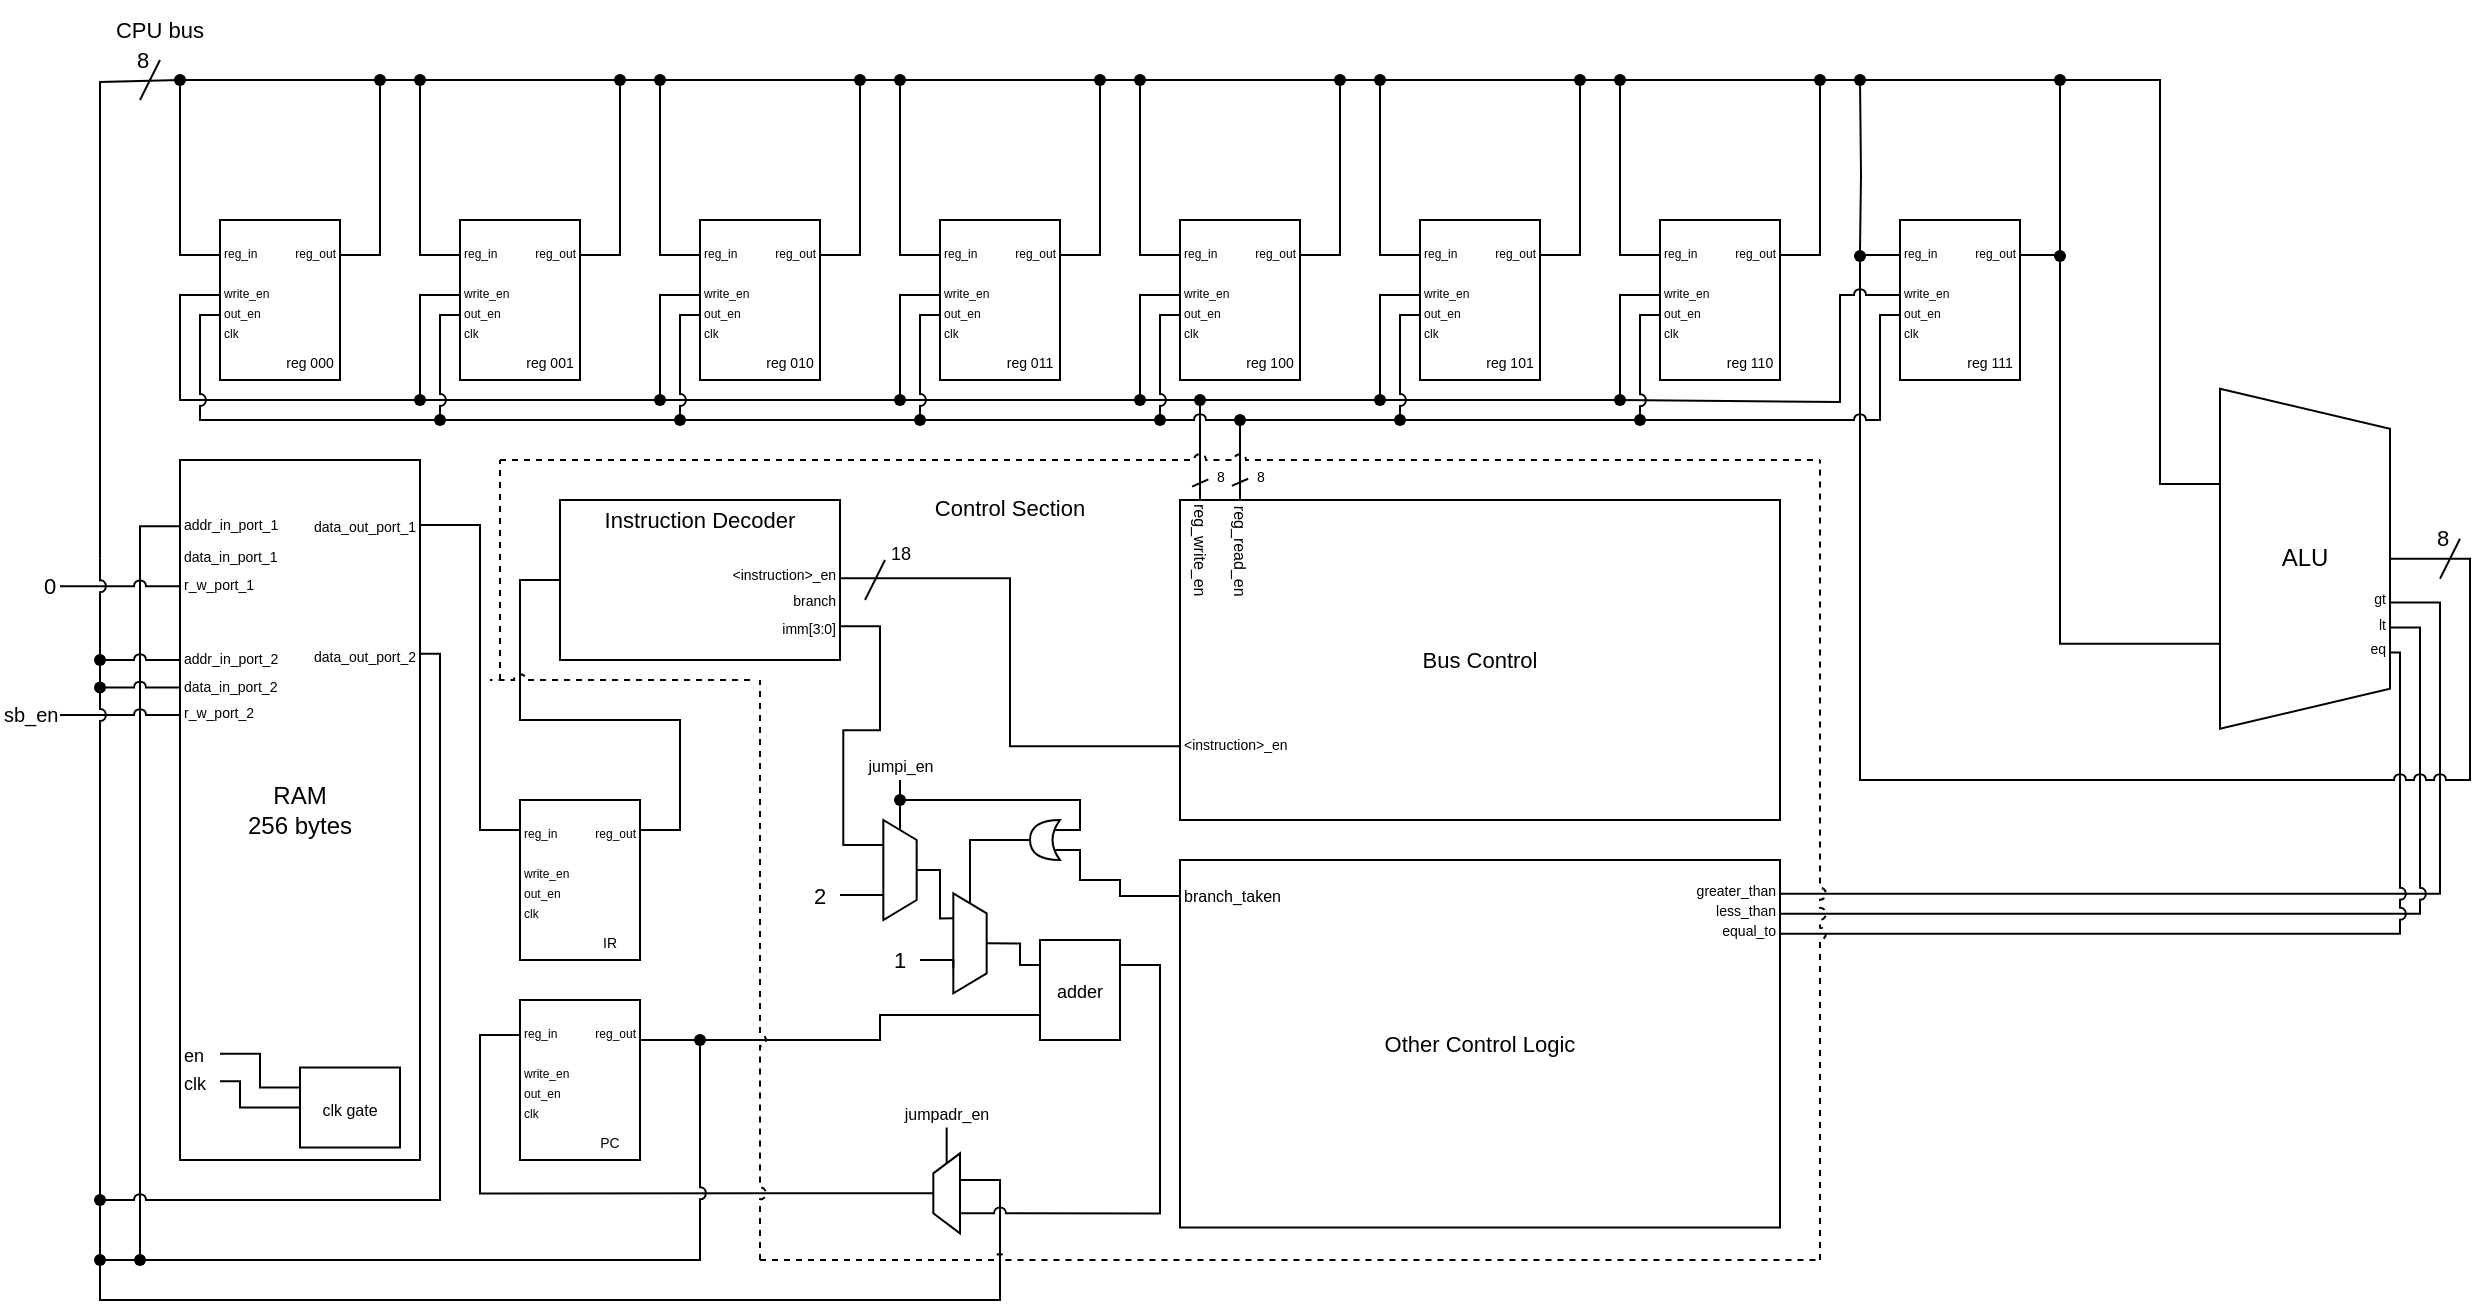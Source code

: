 <mxfile version="21.6.5" type="device">
  <diagram name="Page-1" id="C5f-q9KIwTnNEgcXSA0X">
    <mxGraphModel dx="782" dy="517" grid="1" gridSize="10" guides="1" tooltips="1" connect="1" arrows="1" fold="1" page="1" pageScale="1" pageWidth="2200" pageHeight="1400" math="0" shadow="0">
      <root>
        <mxCell id="0" />
        <mxCell id="1" parent="0" />
        <mxCell id="pn1axEp1Zz7bbhyXCy7V-46" style="edgeStyle=orthogonalEdgeStyle;shape=connector;rounded=0;jumpStyle=arc;orthogonalLoop=1;jettySize=auto;html=1;exitX=0;exitY=0.5;exitDx=0;exitDy=0;entryX=0.5;entryY=0.69;entryDx=0;entryDy=0;entryPerimeter=0;labelBackgroundColor=default;strokeColor=default;fontFamily=Helvetica;fontSize=11;fontColor=default;endArrow=none;" parent="1" source="pn1axEp1Zz7bbhyXCy7V-39" target="pn1axEp1Zz7bbhyXCy7V-44" edge="1">
          <mxGeometry relative="1" as="geometry" />
        </mxCell>
        <mxCell id="pn1axEp1Zz7bbhyXCy7V-108" style="edgeStyle=orthogonalEdgeStyle;shape=connector;rounded=0;jumpStyle=arc;orthogonalLoop=1;jettySize=auto;html=1;exitX=1;exitY=0.75;exitDx=0;exitDy=0;entryX=1;entryY=0.75;entryDx=0;entryDy=0;labelBackgroundColor=default;strokeColor=default;fontFamily=Helvetica;fontSize=11;fontColor=default;endArrow=none;" parent="1" source="AD1-2I_FPRvKC91VBRbE-305" target="pn1axEp1Zz7bbhyXCy7V-104" edge="1">
          <mxGeometry relative="1" as="geometry">
            <Array as="points">
              <mxPoint x="1330" y="431" />
              <mxPoint x="1330" y="577" />
            </Array>
          </mxGeometry>
        </mxCell>
        <mxCell id="pn1axEp1Zz7bbhyXCy7V-109" style="edgeStyle=orthogonalEdgeStyle;shape=connector;rounded=0;jumpStyle=arc;orthogonalLoop=1;jettySize=auto;html=1;exitX=1;exitY=0.75;exitDx=0;exitDy=0;entryX=1;entryY=0.75;entryDx=0;entryDy=0;labelBackgroundColor=default;strokeColor=default;fontFamily=Helvetica;fontSize=11;fontColor=default;endArrow=none;" parent="1" source="AD1-2I_FPRvKC91VBRbE-306" target="pn1axEp1Zz7bbhyXCy7V-105" edge="1">
          <mxGeometry relative="1" as="geometry">
            <Array as="points">
              <mxPoint x="1320" y="444" />
              <mxPoint x="1320" y="587" />
            </Array>
          </mxGeometry>
        </mxCell>
        <mxCell id="pn1axEp1Zz7bbhyXCy7V-110" style="edgeStyle=orthogonalEdgeStyle;shape=connector;rounded=0;jumpStyle=arc;orthogonalLoop=1;jettySize=auto;html=1;exitX=1;exitY=0.75;exitDx=0;exitDy=0;entryX=1;entryY=0.75;entryDx=0;entryDy=0;labelBackgroundColor=default;strokeColor=default;fontFamily=Helvetica;fontSize=11;fontColor=default;endArrow=none;" parent="1" source="AD1-2I_FPRvKC91VBRbE-307" target="pn1axEp1Zz7bbhyXCy7V-106" edge="1">
          <mxGeometry relative="1" as="geometry">
            <Array as="points">
              <mxPoint x="1310" y="456" />
              <mxPoint x="1310" y="597" />
            </Array>
          </mxGeometry>
        </mxCell>
        <mxCell id="pn1axEp1Zz7bbhyXCy7V-45" style="edgeStyle=orthogonalEdgeStyle;shape=connector;rounded=0;jumpStyle=arc;orthogonalLoop=1;jettySize=auto;html=1;exitX=0;exitY=0.5;exitDx=0;exitDy=0;entryX=0.62;entryY=0.69;entryDx=0;entryDy=0;entryPerimeter=0;labelBackgroundColor=default;strokeColor=default;fontFamily=Helvetica;fontSize=11;fontColor=default;endArrow=none;" parent="1" source="pn1axEp1Zz7bbhyXCy7V-40" target="pn1axEp1Zz7bbhyXCy7V-43" edge="1">
          <mxGeometry relative="1" as="geometry" />
        </mxCell>
        <mxCell id="pn1axEp1Zz7bbhyXCy7V-26" style="edgeStyle=orthogonalEdgeStyle;shape=connector;rounded=0;jumpStyle=arc;orthogonalLoop=1;jettySize=auto;html=1;exitX=0.5;exitY=0;exitDx=0;exitDy=0;entryX=0;entryY=0.75;entryDx=0;entryDy=0;labelBackgroundColor=default;strokeColor=default;fontFamily=Helvetica;fontSize=11;fontColor=default;endArrow=none;" parent="1" source="pn1axEp1Zz7bbhyXCy7V-18" target="AD1-2I_FPRvKC91VBRbE-112" edge="1">
          <mxGeometry relative="1" as="geometry" />
        </mxCell>
        <mxCell id="pn1axEp1Zz7bbhyXCy7V-23" style="edgeStyle=orthogonalEdgeStyle;shape=connector;rounded=0;jumpStyle=arc;orthogonalLoop=1;jettySize=auto;html=1;exitX=0.75;exitY=1;exitDx=0;exitDy=0;labelBackgroundColor=default;strokeColor=default;fontFamily=Helvetica;fontSize=11;fontColor=default;endArrow=none;" parent="1" source="pn1axEp1Zz7bbhyXCy7V-18" target="pn1axEp1Zz7bbhyXCy7V-21" edge="1">
          <mxGeometry relative="1" as="geometry">
            <Array as="points">
              <mxPoint x="590" y="720" />
              <mxPoint x="610" y="720" />
              <mxPoint x="610" y="780" />
              <mxPoint x="160" y="780" />
            </Array>
          </mxGeometry>
        </mxCell>
        <mxCell id="AD1-2I_FPRvKC91VBRbE-1" value="RAM&lt;br&gt;256 bytes" style="rounded=0;whiteSpace=wrap;html=1;" parent="1" vertex="1">
          <mxGeometry x="200" y="360" width="120" height="350" as="geometry" />
        </mxCell>
        <mxCell id="AD1-2I_FPRvKC91VBRbE-19" value="" style="group;align=right;" parent="1" vertex="1" connectable="0">
          <mxGeometry x="220" y="240" width="60" height="80" as="geometry" />
        </mxCell>
        <mxCell id="AD1-2I_FPRvKC91VBRbE-4" value="" style="rounded=0;whiteSpace=wrap;html=1;" parent="AD1-2I_FPRvKC91VBRbE-19" vertex="1">
          <mxGeometry width="60" height="80" as="geometry" />
        </mxCell>
        <mxCell id="AD1-2I_FPRvKC91VBRbE-6" value="&lt;font style=&quot;font-size: 7px;&quot;&gt;reg 000&lt;/font&gt;" style="text;html=1;strokeColor=none;fillColor=none;align=center;verticalAlign=middle;whiteSpace=wrap;rounded=0;" parent="AD1-2I_FPRvKC91VBRbE-19" vertex="1">
          <mxGeometry x="30" y="60" width="30" height="20" as="geometry" />
        </mxCell>
        <mxCell id="AD1-2I_FPRvKC91VBRbE-95" value="&lt;font style=&quot;font-size: 6px;&quot;&gt;write_en&lt;/font&gt;" style="text;html=1;strokeColor=none;fillColor=none;align=left;verticalAlign=middle;whiteSpace=wrap;rounded=0;" parent="AD1-2I_FPRvKC91VBRbE-19" vertex="1">
          <mxGeometry y="30" width="30" height="10" as="geometry" />
        </mxCell>
        <mxCell id="AD1-2I_FPRvKC91VBRbE-96" value="&lt;font style=&quot;font-size: 6px;&quot;&gt;clk&lt;br&gt;&lt;/font&gt;" style="text;html=1;strokeColor=none;fillColor=none;align=left;verticalAlign=middle;whiteSpace=wrap;rounded=0;" parent="AD1-2I_FPRvKC91VBRbE-19" vertex="1">
          <mxGeometry y="50" width="30" height="10" as="geometry" />
        </mxCell>
        <mxCell id="AD1-2I_FPRvKC91VBRbE-97" value="&lt;font style=&quot;font-size: 6px;&quot;&gt;out_en&lt;br&gt;&lt;/font&gt;" style="text;html=1;strokeColor=none;fillColor=none;align=left;verticalAlign=middle;whiteSpace=wrap;rounded=0;" parent="AD1-2I_FPRvKC91VBRbE-19" vertex="1">
          <mxGeometry y="40" width="30" height="10" as="geometry" />
        </mxCell>
        <mxCell id="AD1-2I_FPRvKC91VBRbE-104" value="&lt;span style=&quot;font-size: 6px;&quot;&gt;reg_in&lt;/span&gt;" style="text;html=1;strokeColor=none;fillColor=none;align=left;verticalAlign=middle;whiteSpace=wrap;rounded=0;" parent="AD1-2I_FPRvKC91VBRbE-19" vertex="1">
          <mxGeometry y="10" width="30" height="10" as="geometry" />
        </mxCell>
        <mxCell id="AD1-2I_FPRvKC91VBRbE-105" value="&lt;span style=&quot;font-size: 6px;&quot;&gt;reg_out&lt;/span&gt;" style="text;html=1;strokeColor=none;fillColor=none;align=right;verticalAlign=middle;whiteSpace=wrap;rounded=0;" parent="AD1-2I_FPRvKC91VBRbE-19" vertex="1">
          <mxGeometry x="30" y="10" width="30" height="10" as="geometry" />
        </mxCell>
        <mxCell id="AD1-2I_FPRvKC91VBRbE-50" value="" style="group;align=right;" parent="1" vertex="1" connectable="0">
          <mxGeometry x="1220" y="324.37" width="85" height="170" as="geometry" />
        </mxCell>
        <mxCell id="AD1-2I_FPRvKC91VBRbE-2" value="" style="shape=trapezoid;perimeter=trapezoidPerimeter;whiteSpace=wrap;html=1;fixedSize=1;rotation=90;" parent="AD1-2I_FPRvKC91VBRbE-50" vertex="1">
          <mxGeometry x="-42.5" y="42.5" width="170" height="85" as="geometry" />
        </mxCell>
        <mxCell id="AD1-2I_FPRvKC91VBRbE-3" value="ALU&lt;br&gt;" style="text;html=1;strokeColor=none;fillColor=none;align=center;verticalAlign=middle;whiteSpace=wrap;rounded=0;" parent="AD1-2I_FPRvKC91VBRbE-50" vertex="1">
          <mxGeometry y="63.75" width="85" height="42.5" as="geometry" />
        </mxCell>
        <mxCell id="AD1-2I_FPRvKC91VBRbE-305" value="&lt;span style=&quot;font-size: 7px;&quot;&gt;gt&lt;/span&gt;" style="text;html=1;strokeColor=none;fillColor=none;align=right;verticalAlign=middle;whiteSpace=wrap;rounded=0;fontSize=11;fontFamily=Helvetica;fontColor=default;" parent="AD1-2I_FPRvKC91VBRbE-50" vertex="1">
          <mxGeometry x="60" y="97.5" width="25" height="12.5" as="geometry" />
        </mxCell>
        <mxCell id="AD1-2I_FPRvKC91VBRbE-306" value="&lt;span style=&quot;font-size: 7px;&quot;&gt;lt&lt;/span&gt;" style="text;html=1;strokeColor=none;fillColor=none;align=right;verticalAlign=middle;whiteSpace=wrap;rounded=0;fontSize=11;fontFamily=Helvetica;fontColor=default;" parent="AD1-2I_FPRvKC91VBRbE-50" vertex="1">
          <mxGeometry x="60" y="110" width="25" height="12.5" as="geometry" />
        </mxCell>
        <mxCell id="AD1-2I_FPRvKC91VBRbE-307" value="&lt;span style=&quot;font-size: 7px;&quot;&gt;eq&lt;/span&gt;" style="text;html=1;strokeColor=none;fillColor=none;align=right;verticalAlign=middle;whiteSpace=wrap;rounded=0;fontSize=11;fontFamily=Helvetica;fontColor=default;" parent="AD1-2I_FPRvKC91VBRbE-50" vertex="1">
          <mxGeometry x="60" y="122.5" width="25" height="12.5" as="geometry" />
        </mxCell>
        <mxCell id="AD1-2I_FPRvKC91VBRbE-106" value="" style="group;align=right;" parent="1" vertex="1" connectable="0">
          <mxGeometry x="370" y="630" width="60" height="80" as="geometry" />
        </mxCell>
        <mxCell id="AD1-2I_FPRvKC91VBRbE-107" value="" style="rounded=0;whiteSpace=wrap;html=1;" parent="AD1-2I_FPRvKC91VBRbE-106" vertex="1">
          <mxGeometry width="60" height="80" as="geometry" />
        </mxCell>
        <mxCell id="AD1-2I_FPRvKC91VBRbE-108" value="&lt;font style=&quot;font-size: 7px;&quot;&gt;PC&lt;/font&gt;" style="text;html=1;strokeColor=none;fillColor=none;align=center;verticalAlign=middle;whiteSpace=wrap;rounded=0;" parent="AD1-2I_FPRvKC91VBRbE-106" vertex="1">
          <mxGeometry x="30" y="60" width="30" height="20" as="geometry" />
        </mxCell>
        <mxCell id="AD1-2I_FPRvKC91VBRbE-109" value="&lt;font style=&quot;font-size: 6px;&quot;&gt;write_en&lt;/font&gt;" style="text;html=1;strokeColor=none;fillColor=none;align=left;verticalAlign=middle;whiteSpace=wrap;rounded=0;" parent="AD1-2I_FPRvKC91VBRbE-106" vertex="1">
          <mxGeometry y="30" width="30" height="10" as="geometry" />
        </mxCell>
        <mxCell id="AD1-2I_FPRvKC91VBRbE-110" value="&lt;font style=&quot;font-size: 6px;&quot;&gt;clk&lt;br&gt;&lt;/font&gt;" style="text;html=1;strokeColor=none;fillColor=none;align=left;verticalAlign=middle;whiteSpace=wrap;rounded=0;" parent="AD1-2I_FPRvKC91VBRbE-106" vertex="1">
          <mxGeometry y="50" width="30" height="10" as="geometry" />
        </mxCell>
        <mxCell id="AD1-2I_FPRvKC91VBRbE-111" value="&lt;font style=&quot;font-size: 6px;&quot;&gt;out_en&lt;br&gt;&lt;/font&gt;" style="text;html=1;strokeColor=none;fillColor=none;align=left;verticalAlign=middle;whiteSpace=wrap;rounded=0;" parent="AD1-2I_FPRvKC91VBRbE-106" vertex="1">
          <mxGeometry y="40" width="30" height="10" as="geometry" />
        </mxCell>
        <mxCell id="AD1-2I_FPRvKC91VBRbE-112" value="&lt;span style=&quot;font-size: 6px;&quot;&gt;reg_in&lt;/span&gt;" style="text;html=1;strokeColor=none;fillColor=none;align=left;verticalAlign=middle;whiteSpace=wrap;rounded=0;" parent="AD1-2I_FPRvKC91VBRbE-106" vertex="1">
          <mxGeometry y="10" width="30" height="10" as="geometry" />
        </mxCell>
        <mxCell id="AD1-2I_FPRvKC91VBRbE-113" value="&lt;span style=&quot;font-size: 6px;&quot;&gt;reg_out&lt;/span&gt;" style="text;html=1;strokeColor=none;fillColor=none;align=right;verticalAlign=middle;whiteSpace=wrap;rounded=0;" parent="AD1-2I_FPRvKC91VBRbE-106" vertex="1">
          <mxGeometry x="30" y="10" width="30" height="10" as="geometry" />
        </mxCell>
        <mxCell id="AD1-2I_FPRvKC91VBRbE-114" value="" style="group;align=right;" parent="1" vertex="1" connectable="0">
          <mxGeometry x="370" y="530" width="60" height="80" as="geometry" />
        </mxCell>
        <mxCell id="AD1-2I_FPRvKC91VBRbE-115" value="" style="rounded=0;whiteSpace=wrap;html=1;" parent="AD1-2I_FPRvKC91VBRbE-114" vertex="1">
          <mxGeometry width="60" height="80" as="geometry" />
        </mxCell>
        <mxCell id="AD1-2I_FPRvKC91VBRbE-116" value="&lt;font style=&quot;font-size: 7px;&quot;&gt;IR&lt;/font&gt;" style="text;html=1;strokeColor=none;fillColor=none;align=center;verticalAlign=middle;whiteSpace=wrap;rounded=0;" parent="AD1-2I_FPRvKC91VBRbE-114" vertex="1">
          <mxGeometry x="30" y="60" width="30" height="20" as="geometry" />
        </mxCell>
        <mxCell id="AD1-2I_FPRvKC91VBRbE-117" value="&lt;font style=&quot;font-size: 6px;&quot;&gt;write_en&lt;/font&gt;" style="text;html=1;strokeColor=none;fillColor=none;align=left;verticalAlign=middle;whiteSpace=wrap;rounded=0;" parent="AD1-2I_FPRvKC91VBRbE-114" vertex="1">
          <mxGeometry y="30" width="30" height="10" as="geometry" />
        </mxCell>
        <mxCell id="AD1-2I_FPRvKC91VBRbE-118" value="&lt;font style=&quot;font-size: 6px;&quot;&gt;clk&lt;br&gt;&lt;/font&gt;" style="text;html=1;strokeColor=none;fillColor=none;align=left;verticalAlign=middle;whiteSpace=wrap;rounded=0;" parent="AD1-2I_FPRvKC91VBRbE-114" vertex="1">
          <mxGeometry y="50" width="30" height="10" as="geometry" />
        </mxCell>
        <mxCell id="AD1-2I_FPRvKC91VBRbE-119" value="&lt;font style=&quot;font-size: 6px;&quot;&gt;out_en&lt;br&gt;&lt;/font&gt;" style="text;html=1;strokeColor=none;fillColor=none;align=left;verticalAlign=middle;whiteSpace=wrap;rounded=0;" parent="AD1-2I_FPRvKC91VBRbE-114" vertex="1">
          <mxGeometry y="40" width="30" height="10" as="geometry" />
        </mxCell>
        <mxCell id="AD1-2I_FPRvKC91VBRbE-120" value="&lt;span style=&quot;font-size: 6px;&quot;&gt;reg_in&lt;/span&gt;" style="text;html=1;strokeColor=none;fillColor=none;align=left;verticalAlign=middle;whiteSpace=wrap;rounded=0;" parent="AD1-2I_FPRvKC91VBRbE-114" vertex="1">
          <mxGeometry y="10" width="30" height="10" as="geometry" />
        </mxCell>
        <mxCell id="AD1-2I_FPRvKC91VBRbE-121" value="&lt;span style=&quot;font-size: 6px;&quot;&gt;reg_out&lt;/span&gt;" style="text;html=1;strokeColor=none;fillColor=none;align=right;verticalAlign=middle;whiteSpace=wrap;rounded=0;" parent="AD1-2I_FPRvKC91VBRbE-114" vertex="1">
          <mxGeometry x="30" y="10" width="30" height="10" as="geometry" />
        </mxCell>
        <mxCell id="AD1-2I_FPRvKC91VBRbE-122" value="" style="group;align=right;" parent="1" vertex="1" connectable="0">
          <mxGeometry x="340" y="240" width="60" height="80" as="geometry" />
        </mxCell>
        <mxCell id="AD1-2I_FPRvKC91VBRbE-123" value="" style="rounded=0;whiteSpace=wrap;html=1;" parent="AD1-2I_FPRvKC91VBRbE-122" vertex="1">
          <mxGeometry width="60" height="80" as="geometry" />
        </mxCell>
        <mxCell id="AD1-2I_FPRvKC91VBRbE-124" value="&lt;font style=&quot;font-size: 7px;&quot;&gt;reg 001&lt;/font&gt;" style="text;html=1;strokeColor=none;fillColor=none;align=center;verticalAlign=middle;whiteSpace=wrap;rounded=0;" parent="AD1-2I_FPRvKC91VBRbE-122" vertex="1">
          <mxGeometry x="30" y="60" width="30" height="20" as="geometry" />
        </mxCell>
        <mxCell id="AD1-2I_FPRvKC91VBRbE-125" value="&lt;font style=&quot;font-size: 6px;&quot;&gt;write_en&lt;/font&gt;" style="text;html=1;strokeColor=none;fillColor=none;align=left;verticalAlign=middle;whiteSpace=wrap;rounded=0;" parent="AD1-2I_FPRvKC91VBRbE-122" vertex="1">
          <mxGeometry y="30" width="30" height="10" as="geometry" />
        </mxCell>
        <mxCell id="AD1-2I_FPRvKC91VBRbE-126" value="&lt;font style=&quot;font-size: 6px;&quot;&gt;clk&lt;br&gt;&lt;/font&gt;" style="text;html=1;strokeColor=none;fillColor=none;align=left;verticalAlign=middle;whiteSpace=wrap;rounded=0;" parent="AD1-2I_FPRvKC91VBRbE-122" vertex="1">
          <mxGeometry y="50" width="30" height="10" as="geometry" />
        </mxCell>
        <mxCell id="AD1-2I_FPRvKC91VBRbE-127" value="&lt;font style=&quot;font-size: 6px;&quot;&gt;out_en&lt;br&gt;&lt;/font&gt;" style="text;html=1;strokeColor=none;fillColor=none;align=left;verticalAlign=middle;whiteSpace=wrap;rounded=0;" parent="AD1-2I_FPRvKC91VBRbE-122" vertex="1">
          <mxGeometry y="40" width="30" height="10" as="geometry" />
        </mxCell>
        <mxCell id="AD1-2I_FPRvKC91VBRbE-129" value="&lt;span style=&quot;font-size: 6px;&quot;&gt;reg_out&lt;/span&gt;" style="text;html=1;strokeColor=none;fillColor=none;align=right;verticalAlign=middle;whiteSpace=wrap;rounded=0;" parent="AD1-2I_FPRvKC91VBRbE-122" vertex="1">
          <mxGeometry x="30" y="10" width="30" height="10" as="geometry" />
        </mxCell>
        <mxCell id="AD1-2I_FPRvKC91VBRbE-128" value="&lt;span style=&quot;font-size: 6px;&quot;&gt;reg_in&lt;/span&gt;" style="text;html=1;strokeColor=none;fillColor=none;align=left;verticalAlign=middle;whiteSpace=wrap;rounded=0;" parent="AD1-2I_FPRvKC91VBRbE-122" vertex="1">
          <mxGeometry y="10" width="30" height="10" as="geometry" />
        </mxCell>
        <mxCell id="AD1-2I_FPRvKC91VBRbE-130" value="" style="group;align=right;" parent="1" vertex="1" connectable="0">
          <mxGeometry x="460" y="240" width="60" height="80" as="geometry" />
        </mxCell>
        <mxCell id="AD1-2I_FPRvKC91VBRbE-131" value="" style="rounded=0;whiteSpace=wrap;html=1;" parent="AD1-2I_FPRvKC91VBRbE-130" vertex="1">
          <mxGeometry width="60" height="80" as="geometry" />
        </mxCell>
        <mxCell id="AD1-2I_FPRvKC91VBRbE-132" value="&lt;font style=&quot;font-size: 7px;&quot;&gt;reg 010&lt;/font&gt;" style="text;html=1;strokeColor=none;fillColor=none;align=center;verticalAlign=middle;whiteSpace=wrap;rounded=0;" parent="AD1-2I_FPRvKC91VBRbE-130" vertex="1">
          <mxGeometry x="30" y="60" width="30" height="20" as="geometry" />
        </mxCell>
        <mxCell id="AD1-2I_FPRvKC91VBRbE-133" value="&lt;font style=&quot;font-size: 6px;&quot;&gt;write_en&lt;/font&gt;" style="text;html=1;strokeColor=none;fillColor=none;align=left;verticalAlign=middle;whiteSpace=wrap;rounded=0;" parent="AD1-2I_FPRvKC91VBRbE-130" vertex="1">
          <mxGeometry y="30" width="30" height="10" as="geometry" />
        </mxCell>
        <mxCell id="AD1-2I_FPRvKC91VBRbE-134" value="&lt;font style=&quot;font-size: 6px;&quot;&gt;clk&lt;br&gt;&lt;/font&gt;" style="text;html=1;strokeColor=none;fillColor=none;align=left;verticalAlign=middle;whiteSpace=wrap;rounded=0;" parent="AD1-2I_FPRvKC91VBRbE-130" vertex="1">
          <mxGeometry y="50" width="30" height="10" as="geometry" />
        </mxCell>
        <mxCell id="AD1-2I_FPRvKC91VBRbE-135" value="&lt;font style=&quot;font-size: 6px;&quot;&gt;out_en&lt;br&gt;&lt;/font&gt;" style="text;html=1;strokeColor=none;fillColor=none;align=left;verticalAlign=middle;whiteSpace=wrap;rounded=0;" parent="AD1-2I_FPRvKC91VBRbE-130" vertex="1">
          <mxGeometry y="40" width="30" height="10" as="geometry" />
        </mxCell>
        <mxCell id="AD1-2I_FPRvKC91VBRbE-136" value="&lt;span style=&quot;font-size: 6px;&quot;&gt;reg_in&lt;/span&gt;" style="text;html=1;strokeColor=none;fillColor=none;align=left;verticalAlign=middle;whiteSpace=wrap;rounded=0;" parent="AD1-2I_FPRvKC91VBRbE-130" vertex="1">
          <mxGeometry y="10" width="30" height="10" as="geometry" />
        </mxCell>
        <mxCell id="AD1-2I_FPRvKC91VBRbE-137" value="&lt;span style=&quot;font-size: 6px;&quot;&gt;reg_out&lt;/span&gt;" style="text;html=1;strokeColor=none;fillColor=none;align=right;verticalAlign=middle;whiteSpace=wrap;rounded=0;" parent="AD1-2I_FPRvKC91VBRbE-130" vertex="1">
          <mxGeometry x="30" y="10" width="30" height="10" as="geometry" />
        </mxCell>
        <mxCell id="AD1-2I_FPRvKC91VBRbE-146" value="" style="group;align=right;" parent="1" vertex="1" connectable="0">
          <mxGeometry x="700" y="240" width="60" height="80" as="geometry" />
        </mxCell>
        <mxCell id="AD1-2I_FPRvKC91VBRbE-147" value="" style="rounded=0;whiteSpace=wrap;html=1;" parent="AD1-2I_FPRvKC91VBRbE-146" vertex="1">
          <mxGeometry width="60" height="80" as="geometry" />
        </mxCell>
        <mxCell id="AD1-2I_FPRvKC91VBRbE-148" value="&lt;font style=&quot;font-size: 7px;&quot;&gt;reg 100&lt;/font&gt;" style="text;html=1;strokeColor=none;fillColor=none;align=center;verticalAlign=middle;whiteSpace=wrap;rounded=0;" parent="AD1-2I_FPRvKC91VBRbE-146" vertex="1">
          <mxGeometry x="30" y="60" width="30" height="20" as="geometry" />
        </mxCell>
        <mxCell id="AD1-2I_FPRvKC91VBRbE-149" value="&lt;font style=&quot;font-size: 6px;&quot;&gt;write_en&lt;/font&gt;" style="text;html=1;strokeColor=none;fillColor=none;align=left;verticalAlign=middle;whiteSpace=wrap;rounded=0;" parent="AD1-2I_FPRvKC91VBRbE-146" vertex="1">
          <mxGeometry y="30" width="30" height="10" as="geometry" />
        </mxCell>
        <mxCell id="AD1-2I_FPRvKC91VBRbE-150" value="&lt;font style=&quot;font-size: 6px;&quot;&gt;clk&lt;br&gt;&lt;/font&gt;" style="text;html=1;strokeColor=none;fillColor=none;align=left;verticalAlign=middle;whiteSpace=wrap;rounded=0;" parent="AD1-2I_FPRvKC91VBRbE-146" vertex="1">
          <mxGeometry y="50" width="30" height="10" as="geometry" />
        </mxCell>
        <mxCell id="AD1-2I_FPRvKC91VBRbE-151" value="&lt;font style=&quot;font-size: 6px;&quot;&gt;out_en&lt;br&gt;&lt;/font&gt;" style="text;html=1;strokeColor=none;fillColor=none;align=left;verticalAlign=middle;whiteSpace=wrap;rounded=0;" parent="AD1-2I_FPRvKC91VBRbE-146" vertex="1">
          <mxGeometry y="40" width="30" height="10" as="geometry" />
        </mxCell>
        <mxCell id="AD1-2I_FPRvKC91VBRbE-152" value="&lt;span style=&quot;font-size: 6px;&quot;&gt;reg_in&lt;/span&gt;" style="text;html=1;strokeColor=none;fillColor=none;align=left;verticalAlign=middle;whiteSpace=wrap;rounded=0;" parent="AD1-2I_FPRvKC91VBRbE-146" vertex="1">
          <mxGeometry y="10" width="30" height="10" as="geometry" />
        </mxCell>
        <mxCell id="AD1-2I_FPRvKC91VBRbE-153" value="&lt;span style=&quot;font-size: 6px;&quot;&gt;reg_out&lt;/span&gt;" style="text;html=1;strokeColor=none;fillColor=none;align=right;verticalAlign=middle;whiteSpace=wrap;rounded=0;" parent="AD1-2I_FPRvKC91VBRbE-146" vertex="1">
          <mxGeometry x="30" y="10" width="30" height="10" as="geometry" />
        </mxCell>
        <mxCell id="AD1-2I_FPRvKC91VBRbE-138" value="" style="group;align=right;" parent="1" vertex="1" connectable="0">
          <mxGeometry x="580" y="240" width="60" height="80" as="geometry" />
        </mxCell>
        <mxCell id="AD1-2I_FPRvKC91VBRbE-139" value="" style="rounded=0;whiteSpace=wrap;html=1;" parent="AD1-2I_FPRvKC91VBRbE-138" vertex="1">
          <mxGeometry width="60" height="80" as="geometry" />
        </mxCell>
        <mxCell id="AD1-2I_FPRvKC91VBRbE-140" value="&lt;font style=&quot;font-size: 7px;&quot;&gt;reg 011&lt;/font&gt;" style="text;html=1;strokeColor=none;fillColor=none;align=center;verticalAlign=middle;whiteSpace=wrap;rounded=0;" parent="AD1-2I_FPRvKC91VBRbE-138" vertex="1">
          <mxGeometry x="30" y="60" width="30" height="20" as="geometry" />
        </mxCell>
        <mxCell id="AD1-2I_FPRvKC91VBRbE-141" value="&lt;font style=&quot;font-size: 6px;&quot;&gt;write_en&lt;/font&gt;" style="text;html=1;strokeColor=none;fillColor=none;align=left;verticalAlign=middle;whiteSpace=wrap;rounded=0;" parent="AD1-2I_FPRvKC91VBRbE-138" vertex="1">
          <mxGeometry y="30" width="30" height="10" as="geometry" />
        </mxCell>
        <mxCell id="AD1-2I_FPRvKC91VBRbE-142" value="&lt;font style=&quot;font-size: 6px;&quot;&gt;clk&lt;br&gt;&lt;/font&gt;" style="text;html=1;strokeColor=none;fillColor=none;align=left;verticalAlign=middle;whiteSpace=wrap;rounded=0;" parent="AD1-2I_FPRvKC91VBRbE-138" vertex="1">
          <mxGeometry y="50" width="30" height="10" as="geometry" />
        </mxCell>
        <mxCell id="AD1-2I_FPRvKC91VBRbE-143" value="&lt;font style=&quot;font-size: 6px;&quot;&gt;out_en&lt;br&gt;&lt;/font&gt;" style="text;html=1;strokeColor=none;fillColor=none;align=left;verticalAlign=middle;whiteSpace=wrap;rounded=0;" parent="AD1-2I_FPRvKC91VBRbE-138" vertex="1">
          <mxGeometry y="40" width="30" height="10" as="geometry" />
        </mxCell>
        <mxCell id="AD1-2I_FPRvKC91VBRbE-144" value="&lt;span style=&quot;font-size: 6px;&quot;&gt;reg_in&lt;/span&gt;" style="text;html=1;strokeColor=none;fillColor=none;align=left;verticalAlign=middle;whiteSpace=wrap;rounded=0;" parent="AD1-2I_FPRvKC91VBRbE-138" vertex="1">
          <mxGeometry y="10" width="30" height="10" as="geometry" />
        </mxCell>
        <mxCell id="AD1-2I_FPRvKC91VBRbE-145" value="&lt;span style=&quot;font-size: 6px;&quot;&gt;reg_out&lt;/span&gt;" style="text;html=1;strokeColor=none;fillColor=none;align=right;verticalAlign=middle;whiteSpace=wrap;rounded=0;" parent="AD1-2I_FPRvKC91VBRbE-138" vertex="1">
          <mxGeometry x="30" y="10" width="30" height="10" as="geometry" />
        </mxCell>
        <mxCell id="AD1-2I_FPRvKC91VBRbE-155" value="" style="group;align=right;" parent="1" vertex="1" connectable="0">
          <mxGeometry x="820" y="240" width="60" height="80" as="geometry" />
        </mxCell>
        <mxCell id="AD1-2I_FPRvKC91VBRbE-156" value="" style="rounded=0;whiteSpace=wrap;html=1;" parent="AD1-2I_FPRvKC91VBRbE-155" vertex="1">
          <mxGeometry width="60" height="80" as="geometry" />
        </mxCell>
        <mxCell id="AD1-2I_FPRvKC91VBRbE-157" value="&lt;font style=&quot;font-size: 7px;&quot;&gt;reg 101&lt;/font&gt;" style="text;html=1;strokeColor=none;fillColor=none;align=center;verticalAlign=middle;whiteSpace=wrap;rounded=0;" parent="AD1-2I_FPRvKC91VBRbE-155" vertex="1">
          <mxGeometry x="30" y="60" width="30" height="20" as="geometry" />
        </mxCell>
        <mxCell id="AD1-2I_FPRvKC91VBRbE-158" value="&lt;font style=&quot;font-size: 6px;&quot;&gt;write_en&lt;/font&gt;" style="text;html=1;strokeColor=none;fillColor=none;align=left;verticalAlign=middle;whiteSpace=wrap;rounded=0;" parent="AD1-2I_FPRvKC91VBRbE-155" vertex="1">
          <mxGeometry y="30" width="30" height="10" as="geometry" />
        </mxCell>
        <mxCell id="AD1-2I_FPRvKC91VBRbE-159" value="&lt;font style=&quot;font-size: 6px;&quot;&gt;clk&lt;br&gt;&lt;/font&gt;" style="text;html=1;strokeColor=none;fillColor=none;align=left;verticalAlign=middle;whiteSpace=wrap;rounded=0;" parent="AD1-2I_FPRvKC91VBRbE-155" vertex="1">
          <mxGeometry y="50" width="30" height="10" as="geometry" />
        </mxCell>
        <mxCell id="AD1-2I_FPRvKC91VBRbE-160" value="&lt;font style=&quot;font-size: 6px;&quot;&gt;out_en&lt;br&gt;&lt;/font&gt;" style="text;html=1;strokeColor=none;fillColor=none;align=left;verticalAlign=middle;whiteSpace=wrap;rounded=0;" parent="AD1-2I_FPRvKC91VBRbE-155" vertex="1">
          <mxGeometry y="40" width="30" height="10" as="geometry" />
        </mxCell>
        <mxCell id="AD1-2I_FPRvKC91VBRbE-161" value="&lt;span style=&quot;font-size: 6px;&quot;&gt;reg_in&lt;/span&gt;" style="text;html=1;strokeColor=none;fillColor=none;align=left;verticalAlign=middle;whiteSpace=wrap;rounded=0;" parent="AD1-2I_FPRvKC91VBRbE-155" vertex="1">
          <mxGeometry y="10" width="30" height="10" as="geometry" />
        </mxCell>
        <mxCell id="AD1-2I_FPRvKC91VBRbE-162" value="&lt;span style=&quot;font-size: 6px;&quot;&gt;reg_out&lt;/span&gt;" style="text;html=1;strokeColor=none;fillColor=none;align=right;verticalAlign=middle;whiteSpace=wrap;rounded=0;" parent="AD1-2I_FPRvKC91VBRbE-155" vertex="1">
          <mxGeometry x="30" y="10" width="30" height="10" as="geometry" />
        </mxCell>
        <mxCell id="AD1-2I_FPRvKC91VBRbE-163" value="" style="group;align=right;" parent="1" vertex="1" connectable="0">
          <mxGeometry x="940" y="240" width="60" height="80" as="geometry" />
        </mxCell>
        <mxCell id="AD1-2I_FPRvKC91VBRbE-164" value="" style="rounded=0;whiteSpace=wrap;html=1;" parent="AD1-2I_FPRvKC91VBRbE-163" vertex="1">
          <mxGeometry width="60" height="80" as="geometry" />
        </mxCell>
        <mxCell id="AD1-2I_FPRvKC91VBRbE-165" value="&lt;font style=&quot;font-size: 7px;&quot;&gt;reg 110&lt;br&gt;&lt;/font&gt;" style="text;html=1;strokeColor=none;fillColor=none;align=center;verticalAlign=middle;whiteSpace=wrap;rounded=0;" parent="AD1-2I_FPRvKC91VBRbE-163" vertex="1">
          <mxGeometry x="30" y="60" width="30" height="20" as="geometry" />
        </mxCell>
        <mxCell id="AD1-2I_FPRvKC91VBRbE-166" value="&lt;font style=&quot;font-size: 6px;&quot;&gt;write_en&lt;/font&gt;" style="text;html=1;strokeColor=none;fillColor=none;align=left;verticalAlign=middle;whiteSpace=wrap;rounded=0;" parent="AD1-2I_FPRvKC91VBRbE-163" vertex="1">
          <mxGeometry y="30" width="30" height="10" as="geometry" />
        </mxCell>
        <mxCell id="AD1-2I_FPRvKC91VBRbE-167" value="&lt;font style=&quot;font-size: 6px;&quot;&gt;clk&lt;br&gt;&lt;/font&gt;" style="text;html=1;strokeColor=none;fillColor=none;align=left;verticalAlign=middle;whiteSpace=wrap;rounded=0;" parent="AD1-2I_FPRvKC91VBRbE-163" vertex="1">
          <mxGeometry y="50" width="30" height="10" as="geometry" />
        </mxCell>
        <mxCell id="AD1-2I_FPRvKC91VBRbE-168" value="&lt;font style=&quot;font-size: 6px;&quot;&gt;out_en&lt;br&gt;&lt;/font&gt;" style="text;html=1;strokeColor=none;fillColor=none;align=left;verticalAlign=middle;whiteSpace=wrap;rounded=0;" parent="AD1-2I_FPRvKC91VBRbE-163" vertex="1">
          <mxGeometry y="40" width="30" height="10" as="geometry" />
        </mxCell>
        <mxCell id="AD1-2I_FPRvKC91VBRbE-169" value="&lt;span style=&quot;font-size: 6px;&quot;&gt;reg_in&lt;/span&gt;" style="text;html=1;strokeColor=none;fillColor=none;align=left;verticalAlign=middle;whiteSpace=wrap;rounded=0;" parent="AD1-2I_FPRvKC91VBRbE-163" vertex="1">
          <mxGeometry y="10" width="30" height="10" as="geometry" />
        </mxCell>
        <mxCell id="AD1-2I_FPRvKC91VBRbE-170" value="&lt;span style=&quot;font-size: 6px;&quot;&gt;reg_out&lt;/span&gt;" style="text;html=1;strokeColor=none;fillColor=none;align=right;verticalAlign=middle;whiteSpace=wrap;rounded=0;" parent="AD1-2I_FPRvKC91VBRbE-163" vertex="1">
          <mxGeometry x="30" y="10" width="30" height="10" as="geometry" />
        </mxCell>
        <mxCell id="AD1-2I_FPRvKC91VBRbE-171" value="" style="group;align=right;" parent="1" vertex="1" connectable="0">
          <mxGeometry x="1060" y="240" width="60" height="80" as="geometry" />
        </mxCell>
        <mxCell id="AD1-2I_FPRvKC91VBRbE-172" value="" style="rounded=0;whiteSpace=wrap;html=1;" parent="AD1-2I_FPRvKC91VBRbE-171" vertex="1">
          <mxGeometry width="60" height="80" as="geometry" />
        </mxCell>
        <mxCell id="AD1-2I_FPRvKC91VBRbE-173" value="&lt;font style=&quot;font-size: 7px;&quot;&gt;reg 111&lt;br&gt;&lt;/font&gt;" style="text;html=1;strokeColor=none;fillColor=none;align=center;verticalAlign=middle;whiteSpace=wrap;rounded=0;" parent="AD1-2I_FPRvKC91VBRbE-171" vertex="1">
          <mxGeometry x="30" y="60" width="30" height="20" as="geometry" />
        </mxCell>
        <mxCell id="AD1-2I_FPRvKC91VBRbE-174" value="&lt;font style=&quot;font-size: 6px;&quot;&gt;write_en&lt;/font&gt;" style="text;html=1;strokeColor=none;fillColor=none;align=left;verticalAlign=middle;whiteSpace=wrap;rounded=0;" parent="AD1-2I_FPRvKC91VBRbE-171" vertex="1">
          <mxGeometry y="30" width="30" height="10" as="geometry" />
        </mxCell>
        <mxCell id="AD1-2I_FPRvKC91VBRbE-175" value="&lt;font style=&quot;font-size: 6px;&quot;&gt;clk&lt;br&gt;&lt;/font&gt;" style="text;html=1;strokeColor=none;fillColor=none;align=left;verticalAlign=middle;whiteSpace=wrap;rounded=0;" parent="AD1-2I_FPRvKC91VBRbE-171" vertex="1">
          <mxGeometry y="50" width="30" height="10" as="geometry" />
        </mxCell>
        <mxCell id="AD1-2I_FPRvKC91VBRbE-176" value="&lt;font style=&quot;font-size: 6px;&quot;&gt;out_en&lt;br&gt;&lt;/font&gt;" style="text;html=1;strokeColor=none;fillColor=none;align=left;verticalAlign=middle;whiteSpace=wrap;rounded=0;" parent="AD1-2I_FPRvKC91VBRbE-171" vertex="1">
          <mxGeometry y="40" width="30" height="10" as="geometry" />
        </mxCell>
        <mxCell id="AD1-2I_FPRvKC91VBRbE-177" value="&lt;span style=&quot;font-size: 6px;&quot;&gt;reg_in&lt;/span&gt;" style="text;html=1;strokeColor=none;fillColor=none;align=left;verticalAlign=middle;whiteSpace=wrap;rounded=0;" parent="AD1-2I_FPRvKC91VBRbE-171" vertex="1">
          <mxGeometry y="10" width="30" height="10" as="geometry" />
        </mxCell>
        <mxCell id="AD1-2I_FPRvKC91VBRbE-178" value="&lt;span style=&quot;font-size: 6px;&quot;&gt;reg_out&lt;/span&gt;" style="text;html=1;strokeColor=none;fillColor=none;align=right;verticalAlign=middle;whiteSpace=wrap;rounded=0;" parent="AD1-2I_FPRvKC91VBRbE-171" vertex="1">
          <mxGeometry x="30" y="10" width="30" height="10" as="geometry" />
        </mxCell>
        <mxCell id="AD1-2I_FPRvKC91VBRbE-179" value="" style="edgeStyle=orthogonalEdgeStyle;shape=connector;rounded=0;orthogonalLoop=1;jettySize=auto;html=1;entryDx=0;entryDy=0;labelBackgroundColor=default;strokeColor=default;fontFamily=Helvetica;fontSize=11;fontColor=default;endArrow=none;" parent="1" edge="1">
          <mxGeometry relative="1" as="geometry">
            <mxPoint x="710" y="180" as="sourcePoint" />
            <mxPoint x="710" y="180" as="targetPoint" />
            <Array as="points" />
          </mxGeometry>
        </mxCell>
        <mxCell id="AD1-2I_FPRvKC91VBRbE-181" style="edgeStyle=orthogonalEdgeStyle;shape=connector;rounded=0;orthogonalLoop=1;jettySize=auto;html=1;entryX=0.25;entryY=1;entryDx=0;entryDy=0;labelBackgroundColor=default;strokeColor=default;fontFamily=Helvetica;fontSize=11;fontColor=default;endArrow=none;exitDx=0;exitDy=0;" parent="1" source="AD1-2I_FPRvKC91VBRbE-226" target="AD1-2I_FPRvKC91VBRbE-2" edge="1">
          <mxGeometry relative="1" as="geometry">
            <mxPoint x="320" y="190" as="sourcePoint" />
            <Array as="points">
              <mxPoint x="1190" y="170" />
              <mxPoint x="1190" y="372" />
            </Array>
          </mxGeometry>
        </mxCell>
        <mxCell id="AD1-2I_FPRvKC91VBRbE-186" value="" style="edgeStyle=orthogonalEdgeStyle;shape=connector;rounded=0;orthogonalLoop=1;jettySize=auto;html=1;entryDx=0;entryDy=0;labelBackgroundColor=default;strokeColor=default;fontFamily=Helvetica;fontSize=11;fontColor=default;endArrow=none;exitDx=0;exitDy=0;" parent="1" source="AD1-2I_FPRvKC91VBRbE-241" target="AD1-2I_FPRvKC91VBRbE-185" edge="1">
          <mxGeometry relative="1" as="geometry">
            <mxPoint x="220" y="258" as="sourcePoint" />
            <mxPoint x="1330" y="373" as="targetPoint" />
            <Array as="points">
              <mxPoint x="200" y="170" />
            </Array>
          </mxGeometry>
        </mxCell>
        <mxCell id="AD1-2I_FPRvKC91VBRbE-185" value="" style="shape=waypoint;sketch=0;fillStyle=solid;size=6;pointerEvents=1;points=[];fillColor=none;resizable=0;rotatable=0;perimeter=centerPerimeter;snapToPoint=1;fontFamily=Helvetica;fontSize=11;fontColor=default;" parent="1" vertex="1">
          <mxGeometry x="290" y="160" width="20" height="20" as="geometry" />
        </mxCell>
        <mxCell id="AD1-2I_FPRvKC91VBRbE-187" style="edgeStyle=orthogonalEdgeStyle;shape=connector;rounded=0;orthogonalLoop=1;jettySize=auto;html=1;exitX=1;exitY=0.75;exitDx=0;exitDy=0;entryX=0.6;entryY=0.928;entryDx=0;entryDy=0;entryPerimeter=0;labelBackgroundColor=default;strokeColor=default;fontFamily=Helvetica;fontSize=11;fontColor=default;endArrow=none;" parent="1" source="AD1-2I_FPRvKC91VBRbE-105" target="AD1-2I_FPRvKC91VBRbE-185" edge="1">
          <mxGeometry relative="1" as="geometry" />
        </mxCell>
        <mxCell id="AD1-2I_FPRvKC91VBRbE-189" value="" style="edgeStyle=orthogonalEdgeStyle;shape=connector;rounded=0;orthogonalLoop=1;jettySize=auto;html=1;entryDx=0;entryDy=0;labelBackgroundColor=default;strokeColor=default;fontFamily=Helvetica;fontSize=11;fontColor=default;endArrow=none;exitDx=0;exitDy=0;" parent="1" source="AD1-2I_FPRvKC91VBRbE-185" target="AD1-2I_FPRvKC91VBRbE-188" edge="1">
          <mxGeometry relative="1" as="geometry">
            <mxPoint x="300" y="170" as="sourcePoint" />
            <mxPoint x="1330" y="373" as="targetPoint" />
            <Array as="points" />
          </mxGeometry>
        </mxCell>
        <mxCell id="AD1-2I_FPRvKC91VBRbE-188" value="" style="shape=waypoint;sketch=0;fillStyle=solid;size=6;pointerEvents=1;points=[];fillColor=none;resizable=0;rotatable=0;perimeter=centerPerimeter;snapToPoint=1;fontFamily=Helvetica;fontSize=11;fontColor=default;" parent="1" vertex="1">
          <mxGeometry x="310" y="160" width="20" height="20" as="geometry" />
        </mxCell>
        <mxCell id="AD1-2I_FPRvKC91VBRbE-190" style="edgeStyle=orthogonalEdgeStyle;shape=connector;rounded=0;orthogonalLoop=1;jettySize=auto;html=1;exitX=0;exitY=0.75;exitDx=0;exitDy=0;labelBackgroundColor=default;strokeColor=default;fontFamily=Helvetica;fontSize=11;fontColor=default;endArrow=none;" parent="1" source="AD1-2I_FPRvKC91VBRbE-128" target="AD1-2I_FPRvKC91VBRbE-188" edge="1">
          <mxGeometry relative="1" as="geometry" />
        </mxCell>
        <mxCell id="AD1-2I_FPRvKC91VBRbE-191" value="" style="shape=waypoint;sketch=0;fillStyle=solid;size=6;pointerEvents=1;points=[];fillColor=none;resizable=0;rotatable=0;perimeter=centerPerimeter;snapToPoint=1;fontFamily=Helvetica;fontSize=11;fontColor=default;" parent="1" vertex="1">
          <mxGeometry x="410" y="160" width="20" height="20" as="geometry" />
        </mxCell>
        <mxCell id="AD1-2I_FPRvKC91VBRbE-192" value="" style="shape=waypoint;sketch=0;fillStyle=solid;size=6;pointerEvents=1;points=[];fillColor=none;resizable=0;rotatable=0;perimeter=centerPerimeter;snapToPoint=1;fontFamily=Helvetica;fontSize=11;fontColor=default;" parent="1" vertex="1">
          <mxGeometry x="430" y="160" width="20" height="20" as="geometry" />
        </mxCell>
        <mxCell id="AD1-2I_FPRvKC91VBRbE-193" style="edgeStyle=orthogonalEdgeStyle;shape=connector;rounded=0;orthogonalLoop=1;jettySize=auto;html=1;exitX=1;exitY=0.75;exitDx=0;exitDy=0;labelBackgroundColor=default;strokeColor=default;fontFamily=Helvetica;fontSize=11;fontColor=default;endArrow=none;" parent="1" source="AD1-2I_FPRvKC91VBRbE-129" target="AD1-2I_FPRvKC91VBRbE-191" edge="1">
          <mxGeometry relative="1" as="geometry" />
        </mxCell>
        <mxCell id="AD1-2I_FPRvKC91VBRbE-194" style="edgeStyle=orthogonalEdgeStyle;shape=connector;rounded=0;orthogonalLoop=1;jettySize=auto;html=1;exitX=0;exitY=0.75;exitDx=0;exitDy=0;entryX=0.565;entryY=0.892;entryDx=0;entryDy=0;entryPerimeter=0;labelBackgroundColor=default;strokeColor=default;fontFamily=Helvetica;fontSize=11;fontColor=default;endArrow=none;" parent="1" source="AD1-2I_FPRvKC91VBRbE-136" target="AD1-2I_FPRvKC91VBRbE-192" edge="1">
          <mxGeometry relative="1" as="geometry" />
        </mxCell>
        <mxCell id="AD1-2I_FPRvKC91VBRbE-196" value="" style="edgeStyle=orthogonalEdgeStyle;shape=connector;rounded=0;orthogonalLoop=1;jettySize=auto;html=1;entryDx=0;entryDy=0;labelBackgroundColor=default;strokeColor=default;fontFamily=Helvetica;fontSize=11;fontColor=default;endArrow=none;exitDx=0;exitDy=0;" parent="1" source="AD1-2I_FPRvKC91VBRbE-188" target="AD1-2I_FPRvKC91VBRbE-195" edge="1">
          <mxGeometry relative="1" as="geometry">
            <mxPoint x="320" y="170" as="sourcePoint" />
            <mxPoint x="1330" y="373" as="targetPoint" />
            <Array as="points" />
          </mxGeometry>
        </mxCell>
        <mxCell id="AD1-2I_FPRvKC91VBRbE-195" value="" style="shape=waypoint;sketch=0;fillStyle=solid;size=6;pointerEvents=1;points=[];fillColor=none;resizable=0;rotatable=0;perimeter=centerPerimeter;snapToPoint=1;fontFamily=Helvetica;fontSize=11;fontColor=default;" parent="1" vertex="1">
          <mxGeometry x="530" y="160" width="20" height="20" as="geometry" />
        </mxCell>
        <mxCell id="AD1-2I_FPRvKC91VBRbE-197" style="edgeStyle=orthogonalEdgeStyle;shape=connector;rounded=0;orthogonalLoop=1;jettySize=auto;html=1;exitX=1;exitY=0.75;exitDx=0;exitDy=0;labelBackgroundColor=default;strokeColor=default;fontFamily=Helvetica;fontSize=11;fontColor=default;endArrow=none;" parent="1" source="AD1-2I_FPRvKC91VBRbE-137" target="AD1-2I_FPRvKC91VBRbE-195" edge="1">
          <mxGeometry relative="1" as="geometry" />
        </mxCell>
        <mxCell id="AD1-2I_FPRvKC91VBRbE-199" value="" style="edgeStyle=orthogonalEdgeStyle;shape=connector;rounded=0;orthogonalLoop=1;jettySize=auto;html=1;entryDx=0;entryDy=0;labelBackgroundColor=default;strokeColor=default;fontFamily=Helvetica;fontSize=11;fontColor=default;endArrow=none;exitDx=0;exitDy=0;" parent="1" source="AD1-2I_FPRvKC91VBRbE-195" target="AD1-2I_FPRvKC91VBRbE-198" edge="1">
          <mxGeometry relative="1" as="geometry">
            <mxPoint x="540" y="170" as="sourcePoint" />
            <mxPoint x="1330" y="373" as="targetPoint" />
            <Array as="points" />
          </mxGeometry>
        </mxCell>
        <mxCell id="AD1-2I_FPRvKC91VBRbE-198" value="" style="shape=waypoint;sketch=0;fillStyle=solid;size=6;pointerEvents=1;points=[];fillColor=none;resizable=0;rotatable=0;perimeter=centerPerimeter;snapToPoint=1;fontFamily=Helvetica;fontSize=11;fontColor=default;" parent="1" vertex="1">
          <mxGeometry x="550" y="160" width="20" height="20" as="geometry" />
        </mxCell>
        <mxCell id="AD1-2I_FPRvKC91VBRbE-200" style="edgeStyle=orthogonalEdgeStyle;shape=connector;rounded=0;orthogonalLoop=1;jettySize=auto;html=1;exitX=0;exitY=0.75;exitDx=0;exitDy=0;labelBackgroundColor=default;strokeColor=default;fontFamily=Helvetica;fontSize=11;fontColor=default;endArrow=none;" parent="1" source="AD1-2I_FPRvKC91VBRbE-144" target="AD1-2I_FPRvKC91VBRbE-198" edge="1">
          <mxGeometry relative="1" as="geometry" />
        </mxCell>
        <mxCell id="AD1-2I_FPRvKC91VBRbE-202" value="" style="edgeStyle=orthogonalEdgeStyle;shape=connector;rounded=0;orthogonalLoop=1;jettySize=auto;html=1;entryDx=0;entryDy=0;labelBackgroundColor=default;strokeColor=default;fontFamily=Helvetica;fontSize=11;fontColor=default;endArrow=none;exitDx=0;exitDy=0;" parent="1" source="AD1-2I_FPRvKC91VBRbE-198" target="AD1-2I_FPRvKC91VBRbE-201" edge="1">
          <mxGeometry relative="1" as="geometry">
            <mxPoint x="560" y="170" as="sourcePoint" />
            <mxPoint x="1330" y="373" as="targetPoint" />
            <Array as="points" />
          </mxGeometry>
        </mxCell>
        <mxCell id="AD1-2I_FPRvKC91VBRbE-201" value="" style="shape=waypoint;sketch=0;fillStyle=solid;size=6;pointerEvents=1;points=[];fillColor=none;resizable=0;rotatable=0;perimeter=centerPerimeter;snapToPoint=1;fontFamily=Helvetica;fontSize=11;fontColor=default;" parent="1" vertex="1">
          <mxGeometry x="650" y="160" width="20" height="20" as="geometry" />
        </mxCell>
        <mxCell id="AD1-2I_FPRvKC91VBRbE-203" style="edgeStyle=orthogonalEdgeStyle;shape=connector;rounded=0;orthogonalLoop=1;jettySize=auto;html=1;exitX=1;exitY=0.75;exitDx=0;exitDy=0;labelBackgroundColor=default;strokeColor=default;fontFamily=Helvetica;fontSize=11;fontColor=default;endArrow=none;" parent="1" source="AD1-2I_FPRvKC91VBRbE-145" target="AD1-2I_FPRvKC91VBRbE-201" edge="1">
          <mxGeometry relative="1" as="geometry" />
        </mxCell>
        <mxCell id="AD1-2I_FPRvKC91VBRbE-205" value="" style="edgeStyle=orthogonalEdgeStyle;shape=connector;rounded=0;orthogonalLoop=1;jettySize=auto;html=1;entryDx=0;entryDy=0;labelBackgroundColor=default;strokeColor=default;fontFamily=Helvetica;fontSize=11;fontColor=default;endArrow=none;exitDx=0;exitDy=0;" parent="1" source="AD1-2I_FPRvKC91VBRbE-201" target="AD1-2I_FPRvKC91VBRbE-204" edge="1">
          <mxGeometry relative="1" as="geometry">
            <mxPoint x="660" y="170" as="sourcePoint" />
            <mxPoint x="1330" y="373" as="targetPoint" />
            <Array as="points" />
          </mxGeometry>
        </mxCell>
        <mxCell id="AD1-2I_FPRvKC91VBRbE-204" value="" style="shape=waypoint;sketch=0;fillStyle=solid;size=6;pointerEvents=1;points=[];fillColor=none;resizable=0;rotatable=0;perimeter=centerPerimeter;snapToPoint=1;fontFamily=Helvetica;fontSize=11;fontColor=default;" parent="1" vertex="1">
          <mxGeometry x="670" y="160" width="20" height="20" as="geometry" />
        </mxCell>
        <mxCell id="AD1-2I_FPRvKC91VBRbE-206" style="edgeStyle=orthogonalEdgeStyle;shape=connector;rounded=0;orthogonalLoop=1;jettySize=auto;html=1;exitX=0;exitY=0.75;exitDx=0;exitDy=0;entryX=0.733;entryY=0.683;entryDx=0;entryDy=0;entryPerimeter=0;labelBackgroundColor=default;strokeColor=default;fontFamily=Helvetica;fontSize=11;fontColor=default;endArrow=none;" parent="1" source="AD1-2I_FPRvKC91VBRbE-152" target="AD1-2I_FPRvKC91VBRbE-204" edge="1">
          <mxGeometry relative="1" as="geometry" />
        </mxCell>
        <mxCell id="AD1-2I_FPRvKC91VBRbE-208" value="" style="edgeStyle=orthogonalEdgeStyle;shape=connector;rounded=0;orthogonalLoop=1;jettySize=auto;html=1;entryDx=0;entryDy=0;labelBackgroundColor=default;strokeColor=default;fontFamily=Helvetica;fontSize=11;fontColor=default;endArrow=none;exitDx=0;exitDy=0;" parent="1" source="AD1-2I_FPRvKC91VBRbE-204" target="AD1-2I_FPRvKC91VBRbE-207" edge="1">
          <mxGeometry relative="1" as="geometry">
            <mxPoint x="680" y="170" as="sourcePoint" />
            <mxPoint x="1330" y="373" as="targetPoint" />
            <Array as="points" />
          </mxGeometry>
        </mxCell>
        <mxCell id="AD1-2I_FPRvKC91VBRbE-207" value="" style="shape=waypoint;sketch=0;fillStyle=solid;size=6;pointerEvents=1;points=[];fillColor=none;resizable=0;rotatable=0;perimeter=centerPerimeter;snapToPoint=1;fontFamily=Helvetica;fontSize=11;fontColor=default;" parent="1" vertex="1">
          <mxGeometry x="770" y="160" width="20" height="20" as="geometry" />
        </mxCell>
        <mxCell id="AD1-2I_FPRvKC91VBRbE-210" value="" style="edgeStyle=orthogonalEdgeStyle;shape=connector;rounded=0;orthogonalLoop=1;jettySize=auto;html=1;entryDx=0;entryDy=0;labelBackgroundColor=default;strokeColor=default;fontFamily=Helvetica;fontSize=11;fontColor=default;endArrow=none;exitDx=0;exitDy=0;" parent="1" source="AD1-2I_FPRvKC91VBRbE-207" target="AD1-2I_FPRvKC91VBRbE-209" edge="1">
          <mxGeometry relative="1" as="geometry">
            <mxPoint x="780" y="170" as="sourcePoint" />
            <mxPoint x="1330" y="373" as="targetPoint" />
            <Array as="points" />
          </mxGeometry>
        </mxCell>
        <mxCell id="AD1-2I_FPRvKC91VBRbE-209" value="" style="shape=waypoint;sketch=0;fillStyle=solid;size=6;pointerEvents=1;points=[];fillColor=none;resizable=0;rotatable=0;perimeter=centerPerimeter;snapToPoint=1;fontFamily=Helvetica;fontSize=11;fontColor=default;" parent="1" vertex="1">
          <mxGeometry x="790" y="160" width="20" height="20" as="geometry" />
        </mxCell>
        <mxCell id="AD1-2I_FPRvKC91VBRbE-211" style="edgeStyle=orthogonalEdgeStyle;shape=connector;rounded=0;orthogonalLoop=1;jettySize=auto;html=1;exitX=1;exitY=0.75;exitDx=0;exitDy=0;entryX=0.632;entryY=0.777;entryDx=0;entryDy=0;entryPerimeter=0;labelBackgroundColor=default;strokeColor=default;fontFamily=Helvetica;fontSize=11;fontColor=default;endArrow=none;" parent="1" source="AD1-2I_FPRvKC91VBRbE-153" target="AD1-2I_FPRvKC91VBRbE-207" edge="1">
          <mxGeometry relative="1" as="geometry" />
        </mxCell>
        <mxCell id="AD1-2I_FPRvKC91VBRbE-212" style="edgeStyle=orthogonalEdgeStyle;shape=connector;rounded=0;orthogonalLoop=1;jettySize=auto;html=1;exitX=0;exitY=0.75;exitDx=0;exitDy=0;entryX=0.577;entryY=0.795;entryDx=0;entryDy=0;entryPerimeter=0;labelBackgroundColor=default;strokeColor=default;fontFamily=Helvetica;fontSize=11;fontColor=default;endArrow=none;" parent="1" source="AD1-2I_FPRvKC91VBRbE-161" target="AD1-2I_FPRvKC91VBRbE-209" edge="1">
          <mxGeometry relative="1" as="geometry" />
        </mxCell>
        <mxCell id="AD1-2I_FPRvKC91VBRbE-214" value="" style="edgeStyle=orthogonalEdgeStyle;shape=connector;rounded=0;orthogonalLoop=1;jettySize=auto;html=1;entryDx=0;entryDy=0;labelBackgroundColor=default;strokeColor=default;fontFamily=Helvetica;fontSize=11;fontColor=default;endArrow=none;exitDx=0;exitDy=0;" parent="1" source="AD1-2I_FPRvKC91VBRbE-209" target="AD1-2I_FPRvKC91VBRbE-213" edge="1">
          <mxGeometry relative="1" as="geometry">
            <mxPoint x="800" y="170" as="sourcePoint" />
            <mxPoint x="1330" y="373" as="targetPoint" />
            <Array as="points" />
          </mxGeometry>
        </mxCell>
        <mxCell id="AD1-2I_FPRvKC91VBRbE-213" value="" style="shape=waypoint;sketch=0;fillStyle=solid;size=6;pointerEvents=1;points=[];fillColor=none;resizable=0;rotatable=0;perimeter=centerPerimeter;snapToPoint=1;fontFamily=Helvetica;fontSize=11;fontColor=default;" parent="1" vertex="1">
          <mxGeometry x="890" y="160" width="20" height="20" as="geometry" />
        </mxCell>
        <mxCell id="AD1-2I_FPRvKC91VBRbE-216" value="" style="edgeStyle=orthogonalEdgeStyle;shape=connector;rounded=0;orthogonalLoop=1;jettySize=auto;html=1;entryDx=0;entryDy=0;labelBackgroundColor=default;strokeColor=default;fontFamily=Helvetica;fontSize=11;fontColor=default;endArrow=none;exitDx=0;exitDy=0;" parent="1" source="AD1-2I_FPRvKC91VBRbE-213" target="AD1-2I_FPRvKC91VBRbE-215" edge="1">
          <mxGeometry relative="1" as="geometry">
            <mxPoint x="900" y="170" as="sourcePoint" />
            <mxPoint x="1330" y="373" as="targetPoint" />
            <Array as="points" />
          </mxGeometry>
        </mxCell>
        <mxCell id="AD1-2I_FPRvKC91VBRbE-215" value="" style="shape=waypoint;sketch=0;fillStyle=solid;size=6;pointerEvents=1;points=[];fillColor=none;resizable=0;rotatable=0;perimeter=centerPerimeter;snapToPoint=1;fontFamily=Helvetica;fontSize=11;fontColor=default;" parent="1" vertex="1">
          <mxGeometry x="910" y="160" width="20" height="20" as="geometry" />
        </mxCell>
        <mxCell id="AD1-2I_FPRvKC91VBRbE-217" style="edgeStyle=orthogonalEdgeStyle;shape=connector;rounded=0;orthogonalLoop=1;jettySize=auto;html=1;exitX=1;exitY=0.75;exitDx=0;exitDy=0;entryX=0.632;entryY=0.741;entryDx=0;entryDy=0;entryPerimeter=0;labelBackgroundColor=default;strokeColor=default;fontFamily=Helvetica;fontSize=11;fontColor=default;endArrow=none;" parent="1" source="AD1-2I_FPRvKC91VBRbE-162" target="AD1-2I_FPRvKC91VBRbE-213" edge="1">
          <mxGeometry relative="1" as="geometry" />
        </mxCell>
        <mxCell id="AD1-2I_FPRvKC91VBRbE-218" style="edgeStyle=orthogonalEdgeStyle;shape=connector;rounded=0;orthogonalLoop=1;jettySize=auto;html=1;exitX=0;exitY=0.75;exitDx=0;exitDy=0;entryX=0.65;entryY=0.777;entryDx=0;entryDy=0;entryPerimeter=0;labelBackgroundColor=default;strokeColor=default;fontFamily=Helvetica;fontSize=11;fontColor=default;endArrow=none;" parent="1" source="AD1-2I_FPRvKC91VBRbE-169" target="AD1-2I_FPRvKC91VBRbE-215" edge="1">
          <mxGeometry relative="1" as="geometry" />
        </mxCell>
        <mxCell id="AD1-2I_FPRvKC91VBRbE-221" value="" style="edgeStyle=orthogonalEdgeStyle;shape=connector;rounded=0;orthogonalLoop=1;jettySize=auto;html=1;entryDx=0;entryDy=0;labelBackgroundColor=default;strokeColor=default;fontFamily=Helvetica;fontSize=11;fontColor=default;endArrow=none;exitDx=0;exitDy=0;" parent="1" source="AD1-2I_FPRvKC91VBRbE-215" target="AD1-2I_FPRvKC91VBRbE-220" edge="1">
          <mxGeometry relative="1" as="geometry">
            <mxPoint x="920" y="170" as="sourcePoint" />
            <mxPoint x="1330" y="373" as="targetPoint" />
            <Array as="points" />
          </mxGeometry>
        </mxCell>
        <mxCell id="AD1-2I_FPRvKC91VBRbE-220" value="" style="shape=waypoint;sketch=0;fillStyle=solid;size=6;pointerEvents=1;points=[];fillColor=none;resizable=0;rotatable=0;perimeter=centerPerimeter;snapToPoint=1;fontFamily=Helvetica;fontSize=11;fontColor=default;" parent="1" vertex="1">
          <mxGeometry x="1010" y="160" width="20" height="20" as="geometry" />
        </mxCell>
        <mxCell id="AD1-2I_FPRvKC91VBRbE-223" value="" style="edgeStyle=orthogonalEdgeStyle;shape=connector;rounded=0;orthogonalLoop=1;jettySize=auto;html=1;entryDx=0;entryDy=0;labelBackgroundColor=default;strokeColor=default;fontFamily=Helvetica;fontSize=11;fontColor=default;endArrow=none;exitDx=0;exitDy=0;" parent="1" source="AD1-2I_FPRvKC91VBRbE-220" target="AD1-2I_FPRvKC91VBRbE-222" edge="1">
          <mxGeometry relative="1" as="geometry">
            <mxPoint x="1020" y="170" as="sourcePoint" />
            <mxPoint x="1330" y="373" as="targetPoint" />
            <Array as="points" />
          </mxGeometry>
        </mxCell>
        <mxCell id="AD1-2I_FPRvKC91VBRbE-222" value="" style="shape=waypoint;sketch=0;fillStyle=solid;size=6;pointerEvents=1;points=[];fillColor=none;resizable=0;rotatable=0;perimeter=centerPerimeter;snapToPoint=1;fontFamily=Helvetica;fontSize=11;fontColor=default;" parent="1" vertex="1">
          <mxGeometry x="1030" y="160" width="20" height="20" as="geometry" />
        </mxCell>
        <mxCell id="AD1-2I_FPRvKC91VBRbE-224" style="edgeStyle=orthogonalEdgeStyle;shape=connector;rounded=0;orthogonalLoop=1;jettySize=auto;html=1;exitX=1;exitY=0.75;exitDx=0;exitDy=0;entryX=0.565;entryY=0.851;entryDx=0;entryDy=0;entryPerimeter=0;labelBackgroundColor=default;strokeColor=default;fontFamily=Helvetica;fontSize=11;fontColor=default;endArrow=none;" parent="1" source="AD1-2I_FPRvKC91VBRbE-170" target="AD1-2I_FPRvKC91VBRbE-220" edge="1">
          <mxGeometry relative="1" as="geometry" />
        </mxCell>
        <mxCell id="AD1-2I_FPRvKC91VBRbE-225" style="edgeStyle=orthogonalEdgeStyle;shape=connector;rounded=0;orthogonalLoop=1;jettySize=auto;html=1;exitDx=0;exitDy=0;entryX=0.578;entryY=0.864;entryDx=0;entryDy=0;entryPerimeter=0;labelBackgroundColor=default;strokeColor=default;fontFamily=Helvetica;fontSize=11;fontColor=default;endArrow=none;" parent="1" target="AD1-2I_FPRvKC91VBRbE-222" edge="1">
          <mxGeometry relative="1" as="geometry">
            <mxPoint x="1040" y="255" as="sourcePoint" />
          </mxGeometry>
        </mxCell>
        <mxCell id="AD1-2I_FPRvKC91VBRbE-227" value="" style="edgeStyle=orthogonalEdgeStyle;shape=connector;rounded=0;orthogonalLoop=1;jettySize=auto;html=1;entryDx=0;entryDy=0;labelBackgroundColor=default;strokeColor=default;fontFamily=Helvetica;fontSize=11;fontColor=default;endArrow=none;exitDx=0;exitDy=0;" parent="1" source="AD1-2I_FPRvKC91VBRbE-222" target="AD1-2I_FPRvKC91VBRbE-226" edge="1">
          <mxGeometry relative="1" as="geometry">
            <mxPoint x="1040" y="170" as="sourcePoint" />
            <mxPoint x="1330" y="373" as="targetPoint" />
            <Array as="points">
              <mxPoint x="210" y="170" />
            </Array>
          </mxGeometry>
        </mxCell>
        <mxCell id="AD1-2I_FPRvKC91VBRbE-226" value="" style="shape=waypoint;sketch=0;fillStyle=solid;size=6;pointerEvents=1;points=[];fillColor=none;resizable=0;rotatable=0;perimeter=centerPerimeter;snapToPoint=1;fontFamily=Helvetica;fontSize=11;fontColor=default;" parent="1" vertex="1">
          <mxGeometry x="1130" y="160" width="20" height="20" as="geometry" />
        </mxCell>
        <mxCell id="AD1-2I_FPRvKC91VBRbE-228" style="edgeStyle=orthogonalEdgeStyle;shape=connector;rounded=0;orthogonalLoop=1;jettySize=auto;html=1;exitDx=0;exitDy=0;entryX=0.546;entryY=0.896;entryDx=0;entryDy=0;entryPerimeter=0;labelBackgroundColor=default;strokeColor=default;fontFamily=Helvetica;fontSize=11;fontColor=default;endArrow=none;" parent="1" source="AD1-2I_FPRvKC91VBRbE-271" target="AD1-2I_FPRvKC91VBRbE-226" edge="1">
          <mxGeometry relative="1" as="geometry" />
        </mxCell>
        <mxCell id="AD1-2I_FPRvKC91VBRbE-229" value="&lt;font style=&quot;font-size: 8px;&quot;&gt;clk gate&lt;/font&gt;" style="rounded=0;whiteSpace=wrap;html=1;fontFamily=Helvetica;fontSize=11;fontColor=default;" parent="1" vertex="1">
          <mxGeometry x="260" y="663.75" width="50" height="40" as="geometry" />
        </mxCell>
        <mxCell id="AD1-2I_FPRvKC91VBRbE-231" value="&lt;font style=&quot;font-size: 7px;&quot;&gt;addr_in_port_1&lt;/font&gt;" style="text;html=1;strokeColor=none;fillColor=none;align=left;verticalAlign=middle;whiteSpace=wrap;rounded=0;fontSize=7;fontFamily=Helvetica;fontColor=default;" parent="1" vertex="1">
          <mxGeometry x="200" y="386.25" width="60" height="13.75" as="geometry" />
        </mxCell>
        <mxCell id="AD1-2I_FPRvKC91VBRbE-243" style="edgeStyle=orthogonalEdgeStyle;shape=connector;rounded=0;orthogonalLoop=1;jettySize=auto;html=1;exitDx=0;exitDy=0;entryX=0.36;entryY=0.538;entryDx=0;entryDy=0;entryPerimeter=0;labelBackgroundColor=default;strokeColor=default;fontFamily=Helvetica;fontSize=11;fontColor=default;endArrow=none;jumpStyle=arc;" parent="1" target="AD1-2I_FPRvKC91VBRbE-241" edge="1">
          <mxGeometry relative="1" as="geometry">
            <Array as="points">
              <mxPoint x="160" y="171" />
              <mxPoint x="200" y="171" />
            </Array>
            <mxPoint x="160" y="409.37" as="sourcePoint" />
          </mxGeometry>
        </mxCell>
        <mxCell id="AD1-2I_FPRvKC91VBRbE-232" value="&lt;font style=&quot;font-size: 7px;&quot;&gt;data_in_port_1&lt;br style=&quot;font-size: 7px;&quot;&gt;&lt;/font&gt;" style="text;html=1;strokeColor=none;fillColor=none;align=left;verticalAlign=middle;whiteSpace=wrap;rounded=0;fontSize=7;fontFamily=Helvetica;fontColor=default;" parent="1" vertex="1">
          <mxGeometry x="200" y="402.5" width="60" height="13.75" as="geometry" />
        </mxCell>
        <mxCell id="AD1-2I_FPRvKC91VBRbE-244" style="edgeStyle=orthogonalEdgeStyle;shape=connector;rounded=0;jumpStyle=arc;orthogonalLoop=1;jettySize=auto;html=1;exitX=1;exitY=0.5;exitDx=0;exitDy=0;entryX=0;entryY=0.5;entryDx=0;entryDy=0;labelBackgroundColor=default;strokeColor=default;fontFamily=Helvetica;fontSize=11;fontColor=default;endArrow=none;" parent="1" source="AD1-2I_FPRvKC91VBRbE-233" target="AD1-2I_FPRvKC91VBRbE-120" edge="1">
          <mxGeometry relative="1" as="geometry">
            <Array as="points">
              <mxPoint x="350" y="393" />
              <mxPoint x="350" y="545" />
            </Array>
          </mxGeometry>
        </mxCell>
        <mxCell id="AD1-2I_FPRvKC91VBRbE-233" value="&lt;font style=&quot;&quot;&gt;&lt;font style=&quot;font-size: 7px;&quot;&gt;data_out_port_1&lt;/font&gt;&lt;br&gt;&lt;/font&gt;" style="text;html=1;strokeColor=none;fillColor=none;align=right;verticalAlign=middle;whiteSpace=wrap;rounded=0;fontSize=11;fontFamily=Helvetica;fontColor=default;" parent="1" vertex="1">
          <mxGeometry x="270" y="385.62" width="50" height="13.75" as="geometry" />
        </mxCell>
        <mxCell id="AD1-2I_FPRvKC91VBRbE-234" value="&lt;div style=&quot;font-size: 7px;&quot;&gt;&lt;font style=&quot;font-size: 7px;&quot;&gt;r_w_port_1&lt;/font&gt;&lt;/div&gt;" style="text;html=1;strokeColor=none;fillColor=none;align=left;verticalAlign=middle;whiteSpace=wrap;rounded=0;fontSize=7;fontFamily=Helvetica;fontColor=default;" parent="1" vertex="1">
          <mxGeometry x="200" y="416.25" width="30" height="13.75" as="geometry" />
        </mxCell>
        <mxCell id="AD1-2I_FPRvKC91VBRbE-238" style="edgeStyle=orthogonalEdgeStyle;shape=connector;rounded=0;orthogonalLoop=1;jettySize=auto;html=1;exitX=1;exitY=0.5;exitDx=0;exitDy=0;entryX=0;entryY=0.25;entryDx=0;entryDy=0;labelBackgroundColor=default;strokeColor=default;fontFamily=Helvetica;fontSize=11;fontColor=default;endArrow=none;" parent="1" source="AD1-2I_FPRvKC91VBRbE-235" target="AD1-2I_FPRvKC91VBRbE-229" edge="1">
          <mxGeometry relative="1" as="geometry" />
        </mxCell>
        <mxCell id="AD1-2I_FPRvKC91VBRbE-235" value="&lt;div style=&quot;&quot;&gt;&lt;span style=&quot;font-size: 9px; background-color: initial;&quot;&gt;en&lt;/span&gt;&lt;/div&gt;" style="text;html=1;strokeColor=none;fillColor=none;align=left;verticalAlign=middle;whiteSpace=wrap;rounded=0;fontSize=11;fontFamily=Helvetica;fontColor=default;" parent="1" vertex="1">
          <mxGeometry x="200" y="650" width="20" height="13.75" as="geometry" />
        </mxCell>
        <mxCell id="AD1-2I_FPRvKC91VBRbE-239" style="edgeStyle=orthogonalEdgeStyle;shape=connector;rounded=0;orthogonalLoop=1;jettySize=auto;html=1;exitX=1;exitY=0.5;exitDx=0;exitDy=0;entryX=0;entryY=0.5;entryDx=0;entryDy=0;labelBackgroundColor=default;strokeColor=default;fontFamily=Helvetica;fontSize=11;fontColor=default;endArrow=none;" parent="1" source="AD1-2I_FPRvKC91VBRbE-236" target="AD1-2I_FPRvKC91VBRbE-229" edge="1">
          <mxGeometry relative="1" as="geometry">
            <Array as="points">
              <mxPoint x="230" y="671" />
              <mxPoint x="230" y="684" />
            </Array>
          </mxGeometry>
        </mxCell>
        <mxCell id="AD1-2I_FPRvKC91VBRbE-236" value="&lt;div style=&quot;&quot;&gt;&lt;span style=&quot;font-size: 9px; background-color: initial;&quot;&gt;clk&lt;/span&gt;&lt;/div&gt;" style="text;html=1;strokeColor=none;fillColor=none;align=left;verticalAlign=middle;whiteSpace=wrap;rounded=0;fontSize=11;fontFamily=Helvetica;fontColor=default;" parent="1" vertex="1">
          <mxGeometry x="200" y="663.75" width="20" height="13.75" as="geometry" />
        </mxCell>
        <mxCell id="AD1-2I_FPRvKC91VBRbE-240" style="edgeStyle=orthogonalEdgeStyle;shape=connector;rounded=0;orthogonalLoop=1;jettySize=auto;html=1;exitDx=0;exitDy=0;entryX=0;entryY=0.5;entryDx=0;entryDy=0;labelBackgroundColor=default;strokeColor=default;fontFamily=Helvetica;fontSize=11;fontColor=default;endArrow=none;jumpStyle=arc;exitPerimeter=0;" parent="1" source="AD1-2I_FPRvKC91VBRbE-293" target="AD1-2I_FPRvKC91VBRbE-231" edge="1">
          <mxGeometry relative="1" as="geometry">
            <Array as="points">
              <mxPoint x="180" y="393" />
            </Array>
          </mxGeometry>
        </mxCell>
        <mxCell id="AD1-2I_FPRvKC91VBRbE-242" value="" style="edgeStyle=orthogonalEdgeStyle;shape=connector;rounded=0;orthogonalLoop=1;jettySize=auto;html=1;entryDx=0;entryDy=0;labelBackgroundColor=default;strokeColor=default;fontFamily=Helvetica;fontSize=11;fontColor=default;endArrow=none;exitX=0;exitY=0.75;exitDx=0;exitDy=0;" parent="1" source="AD1-2I_FPRvKC91VBRbE-104" target="AD1-2I_FPRvKC91VBRbE-241" edge="1">
          <mxGeometry relative="1" as="geometry">
            <mxPoint x="220" y="257" as="sourcePoint" />
            <mxPoint x="300" y="170" as="targetPoint" />
            <Array as="points">
              <mxPoint x="200" y="258" />
            </Array>
          </mxGeometry>
        </mxCell>
        <mxCell id="AD1-2I_FPRvKC91VBRbE-241" value="" style="shape=waypoint;sketch=0;fillStyle=solid;size=6;pointerEvents=1;points=[];fillColor=none;resizable=0;rotatable=0;perimeter=centerPerimeter;snapToPoint=1;fontFamily=Helvetica;fontSize=11;fontColor=default;" parent="1" vertex="1">
          <mxGeometry x="190" y="160" width="20" height="20" as="geometry" />
        </mxCell>
        <mxCell id="AD1-2I_FPRvKC91VBRbE-257" style="edgeStyle=orthogonalEdgeStyle;shape=connector;rounded=0;jumpStyle=arc;orthogonalLoop=1;jettySize=auto;html=1;exitX=0;exitY=0.75;exitDx=0;exitDy=0;entryX=0.711;entryY=0.581;entryDx=0;entryDy=0;entryPerimeter=0;labelBackgroundColor=default;strokeColor=default;fontFamily=Helvetica;fontSize=11;fontColor=default;endArrow=none;" parent="1" source="AD1-2I_FPRvKC91VBRbE-245" target="AD1-2I_FPRvKC91VBRbE-252" edge="1">
          <mxGeometry relative="1" as="geometry" />
        </mxCell>
        <mxCell id="AD1-2I_FPRvKC91VBRbE-245" value="&lt;font style=&quot;font-size: 9px;&quot;&gt;adder&lt;/font&gt;" style="rounded=0;whiteSpace=wrap;html=1;fontFamily=Helvetica;fontSize=11;fontColor=default;" parent="1" vertex="1">
          <mxGeometry x="630" y="600" width="40" height="50" as="geometry" />
        </mxCell>
        <mxCell id="pn1axEp1Zz7bbhyXCy7V-7" style="edgeStyle=orthogonalEdgeStyle;shape=connector;rounded=0;jumpStyle=arc;orthogonalLoop=1;jettySize=auto;html=1;exitX=0.5;exitY=0;exitDx=0;exitDy=0;entryX=0;entryY=0.25;entryDx=0;entryDy=0;labelBackgroundColor=default;strokeColor=default;fontFamily=Helvetica;fontSize=11;fontColor=default;endArrow=none;" parent="1" source="AD1-2I_FPRvKC91VBRbE-246" target="AD1-2I_FPRvKC91VBRbE-245" edge="1">
          <mxGeometry relative="1" as="geometry">
            <Array as="points">
              <mxPoint x="620" y="602" />
              <mxPoint x="620" y="613" />
            </Array>
          </mxGeometry>
        </mxCell>
        <mxCell id="AD1-2I_FPRvKC91VBRbE-246" value="" style="shape=trapezoid;perimeter=trapezoidPerimeter;whiteSpace=wrap;html=1;fixedSize=1;fontFamily=Helvetica;fontSize=11;fontColor=default;rotation=90;size=10.0;" parent="1" vertex="1">
          <mxGeometry x="570" y="593.33" width="50" height="16.67" as="geometry" />
        </mxCell>
        <mxCell id="AD1-2I_FPRvKC91VBRbE-297" style="edgeStyle=orthogonalEdgeStyle;shape=connector;rounded=0;jumpStyle=arc;orthogonalLoop=1;jettySize=auto;html=1;exitX=1;exitY=0.5;exitDx=0;exitDy=0;entryX=0.75;entryY=1;entryDx=0;entryDy=0;labelBackgroundColor=default;strokeColor=default;fontFamily=Helvetica;fontSize=11;fontColor=default;endArrow=none;" parent="1" source="AD1-2I_FPRvKC91VBRbE-247" target="AD1-2I_FPRvKC91VBRbE-246" edge="1">
          <mxGeometry relative="1" as="geometry" />
        </mxCell>
        <mxCell id="AD1-2I_FPRvKC91VBRbE-247" value="1" style="text;html=1;strokeColor=none;fillColor=none;align=center;verticalAlign=middle;whiteSpace=wrap;rounded=0;fontSize=11;fontFamily=Helvetica;fontColor=default;" parent="1" vertex="1">
          <mxGeometry x="550" y="600" width="20" height="20" as="geometry" />
        </mxCell>
        <mxCell id="AD1-2I_FPRvKC91VBRbE-251" value="" style="group" parent="1" vertex="1" connectable="0">
          <mxGeometry x="390" y="380" width="140" height="80" as="geometry" />
        </mxCell>
        <mxCell id="AD1-2I_FPRvKC91VBRbE-51" value="" style="rounded=0;whiteSpace=wrap;html=1;" parent="AD1-2I_FPRvKC91VBRbE-251" vertex="1">
          <mxGeometry width="140" height="80" as="geometry" />
        </mxCell>
        <mxCell id="AD1-2I_FPRvKC91VBRbE-249" value="&lt;font style=&quot;font-size: 7px;&quot;&gt;imm[3:0]&lt;/font&gt;" style="text;html=1;strokeColor=none;fillColor=none;align=right;verticalAlign=middle;whiteSpace=wrap;rounded=0;fontSize=11;fontFamily=Helvetica;fontColor=default;" parent="AD1-2I_FPRvKC91VBRbE-251" vertex="1">
          <mxGeometry x="105" y="56.25" width="35" height="13.75" as="geometry" />
        </mxCell>
        <mxCell id="AD1-2I_FPRvKC91VBRbE-259" value="&lt;font style=&quot;font-size: 7px;&quot;&gt;branch&lt;/font&gt;" style="text;html=1;strokeColor=none;fillColor=none;align=right;verticalAlign=middle;whiteSpace=wrap;rounded=0;fontSize=11;fontFamily=Helvetica;fontColor=default;" parent="AD1-2I_FPRvKC91VBRbE-251" vertex="1">
          <mxGeometry x="105" y="42.5" width="35" height="13.75" as="geometry" />
        </mxCell>
        <mxCell id="AD1-2I_FPRvKC91VBRbE-300" value="Instruction Decoder" style="text;html=1;strokeColor=none;fillColor=none;align=center;verticalAlign=middle;whiteSpace=wrap;rounded=0;fontSize=11;fontFamily=Helvetica;fontColor=default;" parent="AD1-2I_FPRvKC91VBRbE-251" vertex="1">
          <mxGeometry x="20" width="100" height="20" as="geometry" />
        </mxCell>
        <mxCell id="AD1-2I_FPRvKC91VBRbE-302" value="&lt;font style=&quot;font-size: 7px;&quot;&gt;&amp;lt;instruction&amp;gt;_en&lt;/font&gt;" style="text;html=1;strokeColor=none;fillColor=none;align=right;verticalAlign=middle;whiteSpace=wrap;rounded=0;fontSize=11;fontFamily=Helvetica;fontColor=default;" parent="AD1-2I_FPRvKC91VBRbE-251" vertex="1">
          <mxGeometry x="80" y="28.75" width="60" height="13.75" as="geometry" />
        </mxCell>
        <mxCell id="AD1-2I_FPRvKC91VBRbE-252" value="" style="shape=waypoint;sketch=0;fillStyle=solid;size=6;pointerEvents=1;points=[];fillColor=none;resizable=0;rotatable=0;perimeter=centerPerimeter;snapToPoint=1;fontFamily=Helvetica;fontSize=11;fontColor=default;" parent="1" vertex="1">
          <mxGeometry x="450" y="640" width="20" height="20" as="geometry" />
        </mxCell>
        <mxCell id="AD1-2I_FPRvKC91VBRbE-256" style="edgeStyle=orthogonalEdgeStyle;shape=connector;rounded=0;jumpStyle=arc;orthogonalLoop=1;jettySize=auto;html=1;exitX=1;exitY=1;exitDx=0;exitDy=0;labelBackgroundColor=default;strokeColor=default;fontFamily=Helvetica;fontSize=11;fontColor=default;endArrow=none;" parent="1" source="AD1-2I_FPRvKC91VBRbE-113" target="AD1-2I_FPRvKC91VBRbE-252" edge="1">
          <mxGeometry relative="1" as="geometry" />
        </mxCell>
        <mxCell id="AD1-2I_FPRvKC91VBRbE-262" value="Bus Control" style="rounded=0;whiteSpace=wrap;html=1;fontFamily=Helvetica;fontSize=11;fontColor=default;" parent="1" vertex="1">
          <mxGeometry x="700" y="380" width="300" height="160" as="geometry" />
        </mxCell>
        <mxCell id="AD1-2I_FPRvKC91VBRbE-265" value="" style="edgeStyle=orthogonalEdgeStyle;shape=connector;rounded=0;orthogonalLoop=1;jettySize=auto;html=1;exitDx=0;exitDy=0;entryDx=0;entryDy=0;entryPerimeter=0;labelBackgroundColor=default;strokeColor=default;fontFamily=Helvetica;fontSize=11;fontColor=default;endArrow=none;" parent="1" edge="1">
          <mxGeometry relative="1" as="geometry">
            <mxPoint x="1040" y="255" as="sourcePoint" />
            <mxPoint x="1040" y="255" as="targetPoint" />
          </mxGeometry>
        </mxCell>
        <mxCell id="AD1-2I_FPRvKC91VBRbE-268" value="" style="edgeStyle=orthogonalEdgeStyle;shape=connector;rounded=0;orthogonalLoop=1;jettySize=auto;html=1;exitX=0;exitY=0.75;exitDx=0;exitDy=0;entryDx=0;entryDy=0;entryPerimeter=0;labelBackgroundColor=default;strokeColor=default;fontFamily=Helvetica;fontSize=11;fontColor=default;endArrow=none;" parent="1" source="AD1-2I_FPRvKC91VBRbE-177" edge="1">
          <mxGeometry relative="1" as="geometry">
            <mxPoint x="1060" y="258" as="sourcePoint" />
            <mxPoint x="1040" y="255" as="targetPoint" />
          </mxGeometry>
        </mxCell>
        <mxCell id="AD1-2I_FPRvKC91VBRbE-269" value="" style="shape=waypoint;sketch=0;fillStyle=solid;size=6;pointerEvents=1;points=[];fillColor=none;resizable=0;rotatable=0;perimeter=centerPerimeter;snapToPoint=1;fontFamily=Helvetica;fontSize=11;fontColor=default;" parent="1" vertex="1">
          <mxGeometry x="1030" y="248" width="20" height="20" as="geometry" />
        </mxCell>
        <mxCell id="AD1-2I_FPRvKC91VBRbE-270" style="edgeStyle=orthogonalEdgeStyle;shape=connector;rounded=0;jumpStyle=arc;orthogonalLoop=1;jettySize=auto;html=1;exitX=1;exitY=0.5;exitDx=0;exitDy=0;entryX=0.505;entryY=0.882;entryDx=0;entryDy=0;entryPerimeter=0;labelBackgroundColor=default;strokeColor=default;fontFamily=Helvetica;fontSize=11;fontColor=default;endArrow=none;" parent="1" source="AD1-2I_FPRvKC91VBRbE-3" target="AD1-2I_FPRvKC91VBRbE-269" edge="1">
          <mxGeometry relative="1" as="geometry">
            <Array as="points">
              <mxPoint x="1345" y="409" />
              <mxPoint x="1345" y="520" />
              <mxPoint x="1040" y="520" />
            </Array>
          </mxGeometry>
        </mxCell>
        <mxCell id="AD1-2I_FPRvKC91VBRbE-272" value="" style="edgeStyle=orthogonalEdgeStyle;shape=connector;rounded=0;orthogonalLoop=1;jettySize=auto;html=1;exitX=1;exitY=0.75;exitDx=0;exitDy=0;entryDx=0;entryDy=0;entryPerimeter=0;labelBackgroundColor=default;strokeColor=default;fontFamily=Helvetica;fontSize=11;fontColor=default;endArrow=none;" parent="1" source="AD1-2I_FPRvKC91VBRbE-178" target="AD1-2I_FPRvKC91VBRbE-271" edge="1">
          <mxGeometry relative="1" as="geometry">
            <mxPoint x="1120" y="258" as="sourcePoint" />
            <mxPoint x="1140" y="170" as="targetPoint" />
          </mxGeometry>
        </mxCell>
        <mxCell id="AD1-2I_FPRvKC91VBRbE-271" value="" style="shape=waypoint;sketch=0;fillStyle=solid;size=6;pointerEvents=1;points=[];fillColor=none;resizable=0;rotatable=0;perimeter=centerPerimeter;snapToPoint=1;fontFamily=Helvetica;fontSize=11;fontColor=default;" parent="1" vertex="1">
          <mxGeometry x="1130" y="248" width="20" height="20" as="geometry" />
        </mxCell>
        <mxCell id="AD1-2I_FPRvKC91VBRbE-273" style="edgeStyle=orthogonalEdgeStyle;shape=connector;rounded=0;jumpStyle=arc;orthogonalLoop=1;jettySize=auto;html=1;exitX=0.75;exitY=1;exitDx=0;exitDy=0;entryX=0.507;entryY=0.61;entryDx=0;entryDy=0;entryPerimeter=0;labelBackgroundColor=default;strokeColor=default;fontFamily=Helvetica;fontSize=11;fontColor=default;endArrow=none;" parent="1" source="AD1-2I_FPRvKC91VBRbE-2" target="AD1-2I_FPRvKC91VBRbE-271" edge="1">
          <mxGeometry relative="1" as="geometry" />
        </mxCell>
        <mxCell id="AD1-2I_FPRvKC91VBRbE-275" style="edgeStyle=orthogonalEdgeStyle;shape=connector;rounded=0;jumpStyle=arc;orthogonalLoop=1;jettySize=auto;html=1;exitX=1;exitY=0.5;exitDx=0;exitDy=0;entryX=0;entryY=0.75;entryDx=0;entryDy=0;labelBackgroundColor=default;strokeColor=default;fontFamily=Helvetica;fontSize=11;fontColor=default;endArrow=none;" parent="1" source="AD1-2I_FPRvKC91VBRbE-121" target="AD1-2I_FPRvKC91VBRbE-51" edge="1">
          <mxGeometry relative="1" as="geometry">
            <Array as="points">
              <mxPoint x="450" y="545" />
              <mxPoint x="450" y="490" />
              <mxPoint x="370" y="490" />
              <mxPoint x="370" y="420" />
            </Array>
          </mxGeometry>
        </mxCell>
        <mxCell id="AD1-2I_FPRvKC91VBRbE-278" value="" style="endArrow=none;dashed=1;html=1;strokeWidth=1;rounded=0;labelBackgroundColor=default;strokeColor=default;fontFamily=Helvetica;fontSize=11;fontColor=default;shape=connector;jumpStyle=arc;" parent="1" edge="1">
          <mxGeometry width="50" height="50" relative="1" as="geometry">
            <mxPoint x="360" y="360" as="sourcePoint" />
            <mxPoint x="1020" y="360" as="targetPoint" />
          </mxGeometry>
        </mxCell>
        <mxCell id="AD1-2I_FPRvKC91VBRbE-279" value="" style="endArrow=none;dashed=1;html=1;strokeWidth=1;rounded=0;labelBackgroundColor=default;strokeColor=default;fontFamily=Helvetica;fontSize=11;fontColor=default;shape=connector;jumpStyle=arc;" parent="1" edge="1">
          <mxGeometry width="50" height="50" relative="1" as="geometry">
            <mxPoint x="1020" y="760" as="sourcePoint" />
            <mxPoint x="1020.0" y="360.0" as="targetPoint" />
          </mxGeometry>
        </mxCell>
        <mxCell id="AD1-2I_FPRvKC91VBRbE-281" value="" style="endArrow=none;dashed=1;html=1;strokeWidth=1;rounded=0;labelBackgroundColor=default;strokeColor=default;fontFamily=Helvetica;fontSize=11;fontColor=default;shape=connector;jumpStyle=arc;" parent="1" edge="1">
          <mxGeometry width="50" height="50" relative="1" as="geometry">
            <mxPoint x="490" y="760" as="sourcePoint" />
            <mxPoint x="490" y="470" as="targetPoint" />
          </mxGeometry>
        </mxCell>
        <mxCell id="AD1-2I_FPRvKC91VBRbE-282" value="" style="endArrow=none;dashed=1;html=1;strokeWidth=1;rounded=0;labelBackgroundColor=default;strokeColor=default;fontFamily=Helvetica;fontSize=11;fontColor=default;shape=connector;jumpStyle=arc;" parent="1" edge="1">
          <mxGeometry width="50" height="50" relative="1" as="geometry">
            <mxPoint x="485" y="470" as="sourcePoint" />
            <mxPoint x="355" y="470" as="targetPoint" />
          </mxGeometry>
        </mxCell>
        <mxCell id="AD1-2I_FPRvKC91VBRbE-280" value="" style="endArrow=none;dashed=1;html=1;strokeWidth=1;rounded=0;labelBackgroundColor=default;strokeColor=default;fontFamily=Helvetica;fontSize=11;fontColor=default;shape=connector;jumpStyle=arc;" parent="1" edge="1">
          <mxGeometry width="50" height="50" relative="1" as="geometry">
            <mxPoint x="490" y="760" as="sourcePoint" />
            <mxPoint x="1020" y="760" as="targetPoint" />
          </mxGeometry>
        </mxCell>
        <mxCell id="AD1-2I_FPRvKC91VBRbE-285" value="" style="endArrow=none;dashed=1;html=1;strokeWidth=1;rounded=0;labelBackgroundColor=default;strokeColor=default;fontFamily=Helvetica;fontSize=11;fontColor=default;shape=connector;jumpStyle=arc;" parent="1" edge="1">
          <mxGeometry width="50" height="50" relative="1" as="geometry">
            <mxPoint x="360" y="470" as="sourcePoint" />
            <mxPoint x="360" y="360" as="targetPoint" />
          </mxGeometry>
        </mxCell>
        <mxCell id="AD1-2I_FPRvKC91VBRbE-286" value="Control Section" style="text;html=1;strokeColor=none;fillColor=none;align=center;verticalAlign=middle;whiteSpace=wrap;rounded=0;fontSize=11;fontFamily=Helvetica;fontColor=default;" parent="1" vertex="1">
          <mxGeometry x="570" y="369.37" width="90" height="30" as="geometry" />
        </mxCell>
        <mxCell id="AD1-2I_FPRvKC91VBRbE-287" value="" style="endArrow=none;html=1;rounded=0;labelBackgroundColor=default;strokeColor=default;fontFamily=Helvetica;fontSize=11;fontColor=default;shape=connector;jumpStyle=none;" parent="1" edge="1">
          <mxGeometry width="50" height="50" relative="1" as="geometry">
            <mxPoint x="180" y="180" as="sourcePoint" />
            <mxPoint x="190" y="160" as="targetPoint" />
          </mxGeometry>
        </mxCell>
        <mxCell id="AD1-2I_FPRvKC91VBRbE-289" value="8" style="edgeLabel;html=1;align=center;verticalAlign=middle;resizable=0;points=[];fontSize=11;fontFamily=Helvetica;fontColor=default;" parent="AD1-2I_FPRvKC91VBRbE-287" vertex="1" connectable="0">
          <mxGeometry x="0.867" y="-1" relative="1" as="geometry">
            <mxPoint x="-10" y="-2" as="offset" />
          </mxGeometry>
        </mxCell>
        <mxCell id="AD1-2I_FPRvKC91VBRbE-290" value="CPU bus" style="text;html=1;strokeColor=none;fillColor=none;align=center;verticalAlign=middle;whiteSpace=wrap;rounded=0;fontSize=11;fontFamily=Helvetica;fontColor=default;" parent="1" vertex="1">
          <mxGeometry x="150" y="130" width="80" height="30" as="geometry" />
        </mxCell>
        <mxCell id="AD1-2I_FPRvKC91VBRbE-294" value="" style="edgeStyle=orthogonalEdgeStyle;shape=connector;rounded=0;orthogonalLoop=1;jettySize=auto;html=1;exitDx=0;exitDy=0;entryDx=0;entryDy=0;labelBackgroundColor=default;strokeColor=default;fontFamily=Helvetica;fontSize=11;fontColor=default;endArrow=none;jumpStyle=arc;exitX=0.621;exitY=0.593;exitPerimeter=0;" parent="1" source="AD1-2I_FPRvKC91VBRbE-252" target="AD1-2I_FPRvKC91VBRbE-293" edge="1">
          <mxGeometry relative="1" as="geometry">
            <mxPoint x="460" y="650" as="sourcePoint" />
            <mxPoint x="200" y="393" as="targetPoint" />
            <Array as="points">
              <mxPoint x="460" y="760" />
              <mxPoint x="180" y="760" />
            </Array>
          </mxGeometry>
        </mxCell>
        <mxCell id="AD1-2I_FPRvKC91VBRbE-293" value="" style="shape=waypoint;sketch=0;fillStyle=solid;size=6;pointerEvents=1;points=[];fillColor=none;resizable=0;rotatable=0;perimeter=centerPerimeter;snapToPoint=1;fontFamily=Helvetica;fontSize=11;fontColor=default;" parent="1" vertex="1">
          <mxGeometry x="170" y="750" width="20" height="20" as="geometry" />
        </mxCell>
        <mxCell id="AD1-2I_FPRvKC91VBRbE-295" value="" style="endArrow=none;html=1;rounded=0;labelBackgroundColor=default;strokeColor=default;fontFamily=Helvetica;fontSize=11;fontColor=default;shape=connector;jumpStyle=arc;exitDx=0;exitDy=0;exitPerimeter=0;entryX=0.602;entryY=0.417;entryDx=0;entryDy=0;entryPerimeter=0;edgeStyle=orthogonalEdgeStyle;" parent="1" source="pn1axEp1Zz7bbhyXCy7V-21" target="AD1-2I_FPRvKC91VBRbE-293" edge="1">
          <mxGeometry width="50" height="50" relative="1" as="geometry">
            <mxPoint x="270" y="500" as="sourcePoint" />
            <mxPoint x="320" y="450" as="targetPoint" />
            <Array as="points">
              <mxPoint x="160" y="760" />
            </Array>
          </mxGeometry>
        </mxCell>
        <mxCell id="AD1-2I_FPRvKC91VBRbE-298" value="" style="endArrow=none;html=1;rounded=0;labelBackgroundColor=default;strokeColor=default;fontFamily=Helvetica;fontSize=11;fontColor=default;shape=connector;jumpStyle=none;" parent="1" edge="1">
          <mxGeometry width="50" height="50" relative="1" as="geometry">
            <mxPoint x="1330" y="419.37" as="sourcePoint" />
            <mxPoint x="1340" y="399.37" as="targetPoint" />
          </mxGeometry>
        </mxCell>
        <mxCell id="AD1-2I_FPRvKC91VBRbE-299" value="8" style="edgeLabel;html=1;align=center;verticalAlign=middle;resizable=0;points=[];fontSize=11;fontFamily=Helvetica;fontColor=default;" parent="AD1-2I_FPRvKC91VBRbE-298" vertex="1" connectable="0">
          <mxGeometry x="0.867" y="-1" relative="1" as="geometry">
            <mxPoint x="-10" y="-2" as="offset" />
          </mxGeometry>
        </mxCell>
        <mxCell id="AD1-2I_FPRvKC91VBRbE-304" value="Other Control Logic" style="rounded=0;whiteSpace=wrap;html=1;fontFamily=Helvetica;fontSize=11;fontColor=default;" parent="1" vertex="1">
          <mxGeometry x="700" y="560" width="300" height="183.75" as="geometry" />
        </mxCell>
        <mxCell id="pn1axEp1Zz7bbhyXCy7V-5" style="edgeStyle=orthogonalEdgeStyle;shape=connector;rounded=0;jumpStyle=arc;orthogonalLoop=1;jettySize=auto;html=1;exitX=0.75;exitY=1;exitDx=0;exitDy=0;entryX=1;entryY=0.5;entryDx=0;entryDy=0;labelBackgroundColor=default;strokeColor=default;fontFamily=Helvetica;fontSize=11;fontColor=default;endArrow=none;" parent="1" source="pn1axEp1Zz7bbhyXCy7V-1" target="pn1axEp1Zz7bbhyXCy7V-4" edge="1">
          <mxGeometry relative="1" as="geometry" />
        </mxCell>
        <mxCell id="pn1axEp1Zz7bbhyXCy7V-6" style="edgeStyle=orthogonalEdgeStyle;shape=connector;rounded=0;jumpStyle=arc;orthogonalLoop=1;jettySize=auto;html=1;exitX=0.25;exitY=1;exitDx=0;exitDy=0;entryX=1;entryY=0.5;entryDx=0;entryDy=0;labelBackgroundColor=default;strokeColor=default;fontFamily=Helvetica;fontSize=11;fontColor=default;endArrow=none;" parent="1" source="pn1axEp1Zz7bbhyXCy7V-1" target="AD1-2I_FPRvKC91VBRbE-249" edge="1">
          <mxGeometry relative="1" as="geometry" />
        </mxCell>
        <mxCell id="pn1axEp1Zz7bbhyXCy7V-8" style="edgeStyle=orthogonalEdgeStyle;shape=connector;rounded=0;jumpStyle=arc;orthogonalLoop=1;jettySize=auto;html=1;exitX=0.5;exitY=0;exitDx=0;exitDy=0;entryX=0.25;entryY=1;entryDx=0;entryDy=0;labelBackgroundColor=default;strokeColor=default;fontFamily=Helvetica;fontSize=11;fontColor=default;endArrow=none;" parent="1" source="pn1axEp1Zz7bbhyXCy7V-1" target="AD1-2I_FPRvKC91VBRbE-246" edge="1">
          <mxGeometry relative="1" as="geometry">
            <Array as="points">
              <mxPoint x="580" y="565" />
              <mxPoint x="580" y="589" />
            </Array>
          </mxGeometry>
        </mxCell>
        <mxCell id="pn1axEp1Zz7bbhyXCy7V-1" value="" style="shape=trapezoid;perimeter=trapezoidPerimeter;whiteSpace=wrap;html=1;fixedSize=1;fontFamily=Helvetica;fontSize=11;fontColor=default;rotation=90;size=10.0;" parent="1" vertex="1">
          <mxGeometry x="535" y="556.67" width="50" height="16.67" as="geometry" />
        </mxCell>
        <mxCell id="pn1axEp1Zz7bbhyXCy7V-4" value="2" style="text;html=1;strokeColor=none;fillColor=none;align=center;verticalAlign=middle;whiteSpace=wrap;rounded=0;fontSize=11;fontFamily=Helvetica;fontColor=default;" parent="1" vertex="1">
          <mxGeometry x="510" y="567.5" width="20" height="20" as="geometry" />
        </mxCell>
        <mxCell id="pn1axEp1Zz7bbhyXCy7V-12" style="edgeStyle=orthogonalEdgeStyle;shape=connector;rounded=0;jumpStyle=arc;orthogonalLoop=1;jettySize=auto;html=1;exitDx=0;exitDy=0;entryX=0;entryY=0.5;entryDx=0;entryDy=0;labelBackgroundColor=default;strokeColor=default;fontFamily=Helvetica;fontSize=11;fontColor=default;endArrow=none;" parent="1" source="pn1axEp1Zz7bbhyXCy7V-28" target="pn1axEp1Zz7bbhyXCy7V-1" edge="1">
          <mxGeometry relative="1" as="geometry" />
        </mxCell>
        <mxCell id="pn1axEp1Zz7bbhyXCy7V-10" value="&lt;font style=&quot;font-size: 8px;&quot;&gt;jumpi_en&lt;/font&gt;" style="text;html=1;strokeColor=none;fillColor=none;align=center;verticalAlign=middle;whiteSpace=wrap;rounded=0;fontSize=8;fontFamily=Helvetica;fontColor=default;" parent="1" vertex="1">
          <mxGeometry x="542.5" y="506.25" width="35" height="13.75" as="geometry" />
        </mxCell>
        <mxCell id="pn1axEp1Zz7bbhyXCy7V-37" style="edgeStyle=orthogonalEdgeStyle;shape=connector;rounded=0;jumpStyle=arc;orthogonalLoop=1;jettySize=auto;html=1;exitX=0;exitY=0.75;exitDx=0;exitDy=0;entryX=0.175;entryY=0.25;entryDx=0;entryDy=0;entryPerimeter=0;labelBackgroundColor=default;strokeColor=default;fontFamily=Helvetica;fontSize=11;fontColor=default;endArrow=none;" parent="1" source="pn1axEp1Zz7bbhyXCy7V-16" target="pn1axEp1Zz7bbhyXCy7V-35" edge="1">
          <mxGeometry relative="1" as="geometry">
            <Array as="points">
              <mxPoint x="670" y="578" />
              <mxPoint x="670" y="570" />
              <mxPoint x="650" y="570" />
              <mxPoint x="650" y="555" />
            </Array>
          </mxGeometry>
        </mxCell>
        <mxCell id="pn1axEp1Zz7bbhyXCy7V-16" value="&lt;span style=&quot;font-size: 8px;&quot;&gt;branch_taken&lt;/span&gt;" style="text;html=1;strokeColor=none;fillColor=none;align=left;verticalAlign=middle;whiteSpace=wrap;rounded=0;fontSize=8;fontFamily=Helvetica;fontColor=default;" parent="1" vertex="1">
          <mxGeometry x="700" y="570.63" width="60" height="13.75" as="geometry" />
        </mxCell>
        <mxCell id="pn1axEp1Zz7bbhyXCy7V-24" style="edgeStyle=orthogonalEdgeStyle;shape=connector;rounded=0;jumpStyle=arc;orthogonalLoop=1;jettySize=auto;html=1;exitX=0.25;exitY=1;exitDx=0;exitDy=0;entryX=1;entryY=0.25;entryDx=0;entryDy=0;labelBackgroundColor=default;strokeColor=default;fontFamily=Helvetica;fontSize=11;fontColor=default;endArrow=none;" parent="1" source="pn1axEp1Zz7bbhyXCy7V-18" target="AD1-2I_FPRvKC91VBRbE-245" edge="1">
          <mxGeometry relative="1" as="geometry" />
        </mxCell>
        <mxCell id="pn1axEp1Zz7bbhyXCy7V-18" value="" style="shape=trapezoid;perimeter=trapezoidPerimeter;whiteSpace=wrap;html=1;fixedSize=1;fontFamily=Helvetica;fontSize=11;fontColor=default;rotation=-90;size=10.0;" parent="1" vertex="1">
          <mxGeometry x="563.33" y="720" width="40" height="13.34" as="geometry" />
        </mxCell>
        <mxCell id="pn1axEp1Zz7bbhyXCy7V-20" style="edgeStyle=orthogonalEdgeStyle;shape=connector;rounded=0;jumpStyle=arc;orthogonalLoop=1;jettySize=auto;html=1;exitX=0.5;exitY=1;exitDx=0;exitDy=0;entryX=1;entryY=0.5;entryDx=0;entryDy=0;labelBackgroundColor=default;strokeColor=default;fontFamily=Helvetica;fontSize=11;fontColor=default;endArrow=none;" parent="1" source="pn1axEp1Zz7bbhyXCy7V-19" target="pn1axEp1Zz7bbhyXCy7V-18" edge="1">
          <mxGeometry relative="1" as="geometry" />
        </mxCell>
        <mxCell id="pn1axEp1Zz7bbhyXCy7V-19" value="&lt;font style=&quot;font-size: 8px;&quot;&gt;jumpadr_en&lt;/font&gt;" style="text;html=1;strokeColor=none;fillColor=none;align=center;verticalAlign=middle;whiteSpace=wrap;rounded=0;fontSize=8;fontFamily=Helvetica;fontColor=default;" parent="1" vertex="1">
          <mxGeometry x="565.83" y="680" width="35" height="13.75" as="geometry" />
        </mxCell>
        <mxCell id="pn1axEp1Zz7bbhyXCy7V-22" value="" style="endArrow=none;html=1;rounded=0;labelBackgroundColor=default;strokeColor=default;fontFamily=Helvetica;fontSize=11;fontColor=default;shape=connector;jumpStyle=arc;exitDx=0;exitDy=0;exitPerimeter=0;entryDx=0;entryDy=0;entryPerimeter=0;edgeStyle=orthogonalEdgeStyle;" parent="1" source="pn1axEp1Zz7bbhyXCy7V-129" target="pn1axEp1Zz7bbhyXCy7V-21" edge="1">
          <mxGeometry width="50" height="50" relative="1" as="geometry">
            <mxPoint x="160" y="409.37" as="sourcePoint" />
            <mxPoint x="180" y="760" as="targetPoint" />
            <Array as="points" />
          </mxGeometry>
        </mxCell>
        <mxCell id="pn1axEp1Zz7bbhyXCy7V-21" value="" style="shape=waypoint;sketch=0;fillStyle=solid;size=6;pointerEvents=1;points=[];fillColor=none;resizable=0;rotatable=0;perimeter=centerPerimeter;snapToPoint=1;fontFamily=Helvetica;fontSize=11;fontColor=default;" parent="1" vertex="1">
          <mxGeometry x="150" y="750" width="20" height="20" as="geometry" />
        </mxCell>
        <mxCell id="pn1axEp1Zz7bbhyXCy7V-30" value="" style="edgeStyle=orthogonalEdgeStyle;shape=connector;rounded=0;jumpStyle=arc;orthogonalLoop=1;jettySize=auto;html=1;exitX=0.5;exitY=1;exitDx=0;exitDy=0;entryDx=0;entryDy=0;labelBackgroundColor=default;strokeColor=default;fontFamily=Helvetica;fontSize=11;fontColor=default;endArrow=none;" parent="1" source="pn1axEp1Zz7bbhyXCy7V-10" target="pn1axEp1Zz7bbhyXCy7V-28" edge="1">
          <mxGeometry relative="1" as="geometry">
            <mxPoint x="560" y="508" as="sourcePoint" />
            <mxPoint x="560" y="545" as="targetPoint" />
          </mxGeometry>
        </mxCell>
        <mxCell id="pn1axEp1Zz7bbhyXCy7V-28" value="" style="shape=waypoint;sketch=0;fillStyle=solid;size=6;pointerEvents=1;points=[];fillColor=none;resizable=0;rotatable=0;perimeter=centerPerimeter;snapToPoint=1;fontFamily=Helvetica;fontSize=11;fontColor=default;" parent="1" vertex="1">
          <mxGeometry x="550" y="520" width="20" height="20" as="geometry" />
        </mxCell>
        <mxCell id="pn1axEp1Zz7bbhyXCy7V-36" style="edgeStyle=orthogonalEdgeStyle;shape=connector;rounded=0;jumpStyle=arc;orthogonalLoop=1;jettySize=auto;html=1;exitX=0.175;exitY=0.75;exitDx=0;exitDy=0;exitPerimeter=0;entryX=0.65;entryY=0.55;entryDx=0;entryDy=0;entryPerimeter=0;labelBackgroundColor=default;strokeColor=default;fontFamily=Helvetica;fontSize=11;fontColor=default;endArrow=none;" parent="1" source="pn1axEp1Zz7bbhyXCy7V-35" target="pn1axEp1Zz7bbhyXCy7V-28" edge="1">
          <mxGeometry relative="1" as="geometry">
            <Array as="points">
              <mxPoint x="650" y="545" />
              <mxPoint x="650" y="530" />
            </Array>
          </mxGeometry>
        </mxCell>
        <mxCell id="pn1axEp1Zz7bbhyXCy7V-38" style="edgeStyle=orthogonalEdgeStyle;shape=connector;rounded=0;jumpStyle=arc;orthogonalLoop=1;jettySize=auto;html=1;exitX=1;exitY=0.5;exitDx=0;exitDy=0;exitPerimeter=0;entryX=0;entryY=0.5;entryDx=0;entryDy=0;labelBackgroundColor=default;strokeColor=default;fontFamily=Helvetica;fontSize=11;fontColor=default;endArrow=none;" parent="1" source="pn1axEp1Zz7bbhyXCy7V-35" target="AD1-2I_FPRvKC91VBRbE-246" edge="1">
          <mxGeometry relative="1" as="geometry" />
        </mxCell>
        <mxCell id="pn1axEp1Zz7bbhyXCy7V-35" value="" style="shape=xor;whiteSpace=wrap;html=1;fontFamily=Helvetica;fontSize=11;fontColor=default;rotation=-180;" parent="1" vertex="1">
          <mxGeometry x="625" y="540" width="15" height="20" as="geometry" />
        </mxCell>
        <mxCell id="pn1axEp1Zz7bbhyXCy7V-39" value="reg_write_en" style="text;html=1;strokeColor=none;fillColor=none;align=left;verticalAlign=middle;whiteSpace=wrap;rounded=0;fontSize=8;fontFamily=Helvetica;fontColor=default;rotation=90;" parent="1" vertex="1">
          <mxGeometry x="680" y="403.75" width="60" height="12.5" as="geometry" />
        </mxCell>
        <mxCell id="pn1axEp1Zz7bbhyXCy7V-40" value="reg_read_en" style="text;html=1;strokeColor=none;fillColor=none;align=left;verticalAlign=middle;whiteSpace=wrap;rounded=0;fontSize=8;fontFamily=Helvetica;fontColor=default;rotation=90;" parent="1" vertex="1">
          <mxGeometry x="700" y="406.87" width="60" height="8.13" as="geometry" />
        </mxCell>
        <mxCell id="pn1axEp1Zz7bbhyXCy7V-44" value="" style="shape=waypoint;sketch=0;fillStyle=solid;size=6;pointerEvents=1;points=[];fillColor=none;resizable=0;rotatable=0;perimeter=centerPerimeter;snapToPoint=1;fontFamily=Helvetica;fontSize=11;fontColor=default;" parent="1" vertex="1">
          <mxGeometry x="700" y="320" width="20" height="20" as="geometry" />
        </mxCell>
        <mxCell id="pn1axEp1Zz7bbhyXCy7V-49" style="edgeStyle=orthogonalEdgeStyle;shape=connector;rounded=0;jumpStyle=arc;orthogonalLoop=1;jettySize=auto;html=1;exitX=0;exitY=0.75;exitDx=0;exitDy=0;entryX=0.136;entryY=0.546;entryDx=0;entryDy=0;entryPerimeter=0;labelBackgroundColor=default;strokeColor=default;fontFamily=Helvetica;fontSize=11;fontColor=default;endArrow=none;" parent="1" source="AD1-2I_FPRvKC91VBRbE-95" target="pn1axEp1Zz7bbhyXCy7V-44" edge="1">
          <mxGeometry relative="1" as="geometry">
            <Array as="points">
              <mxPoint x="200" y="277" />
              <mxPoint x="200" y="330" />
              <mxPoint x="710" y="330" />
            </Array>
          </mxGeometry>
        </mxCell>
        <mxCell id="pn1axEp1Zz7bbhyXCy7V-43" value="" style="shape=waypoint;sketch=0;fillStyle=solid;size=6;pointerEvents=1;points=[];fillColor=none;resizable=0;rotatable=0;perimeter=centerPerimeter;snapToPoint=1;fontFamily=Helvetica;fontSize=11;fontColor=default;" parent="1" vertex="1">
          <mxGeometry x="720" y="330" width="20" height="20" as="geometry" />
        </mxCell>
        <mxCell id="pn1axEp1Zz7bbhyXCy7V-53" style="edgeStyle=orthogonalEdgeStyle;shape=connector;rounded=0;jumpStyle=arc;orthogonalLoop=1;jettySize=auto;html=1;exitDx=0;exitDy=0;entryX=0.374;entryY=0.755;entryDx=0;entryDy=0;entryPerimeter=0;labelBackgroundColor=default;strokeColor=default;fontFamily=Helvetica;fontSize=11;fontColor=default;endArrow=none;" parent="1" source="pn1axEp1Zz7bbhyXCy7V-80" target="pn1axEp1Zz7bbhyXCy7V-43" edge="1">
          <mxGeometry relative="1" as="geometry">
            <Array as="points" />
          </mxGeometry>
        </mxCell>
        <mxCell id="pn1axEp1Zz7bbhyXCy7V-54" value="" style="shape=waypoint;sketch=0;fillStyle=solid;size=6;pointerEvents=1;points=[];fillColor=none;resizable=0;rotatable=0;perimeter=centerPerimeter;snapToPoint=1;fontFamily=Helvetica;fontSize=11;fontColor=default;" parent="1" vertex="1">
          <mxGeometry x="310" y="320" width="20" height="20" as="geometry" />
        </mxCell>
        <mxCell id="pn1axEp1Zz7bbhyXCy7V-55" value="" style="shape=waypoint;sketch=0;fillStyle=solid;size=6;pointerEvents=1;points=[];fillColor=none;resizable=0;rotatable=0;perimeter=centerPerimeter;snapToPoint=1;fontFamily=Helvetica;fontSize=11;fontColor=default;" parent="1" vertex="1">
          <mxGeometry x="320" y="330" width="20" height="20" as="geometry" />
        </mxCell>
        <mxCell id="pn1axEp1Zz7bbhyXCy7V-61" style="edgeStyle=orthogonalEdgeStyle;shape=connector;rounded=0;jumpStyle=arc;orthogonalLoop=1;jettySize=auto;html=1;exitX=0;exitY=0.75;exitDx=0;exitDy=0;entryX=0.362;entryY=0.507;entryDx=0;entryDy=0;entryPerimeter=0;labelBackgroundColor=default;strokeColor=default;fontFamily=Helvetica;fontSize=11;fontColor=default;endArrow=none;" parent="1" source="AD1-2I_FPRvKC91VBRbE-97" target="pn1axEp1Zz7bbhyXCy7V-55" edge="1">
          <mxGeometry relative="1" as="geometry">
            <Array as="points">
              <mxPoint x="210" y="287" />
              <mxPoint x="210" y="340" />
            </Array>
          </mxGeometry>
        </mxCell>
        <mxCell id="pn1axEp1Zz7bbhyXCy7V-62" style="edgeStyle=orthogonalEdgeStyle;shape=connector;rounded=0;jumpStyle=arc;orthogonalLoop=1;jettySize=auto;html=1;exitX=0;exitY=0.75;exitDx=0;exitDy=0;entryX=0.494;entryY=0.363;entryDx=0;entryDy=0;entryPerimeter=0;labelBackgroundColor=default;strokeColor=default;fontFamily=Helvetica;fontSize=11;fontColor=default;endArrow=none;" parent="1" source="AD1-2I_FPRvKC91VBRbE-125" target="pn1axEp1Zz7bbhyXCy7V-54" edge="1">
          <mxGeometry relative="1" as="geometry" />
        </mxCell>
        <mxCell id="pn1axEp1Zz7bbhyXCy7V-63" style="edgeStyle=orthogonalEdgeStyle;shape=connector;rounded=0;jumpStyle=arc;orthogonalLoop=1;jettySize=auto;html=1;exitX=0;exitY=0.75;exitDx=0;exitDy=0;entryX=0.638;entryY=0.461;entryDx=0;entryDy=0;entryPerimeter=0;labelBackgroundColor=default;strokeColor=default;fontFamily=Helvetica;fontSize=11;fontColor=default;endArrow=none;" parent="1" source="AD1-2I_FPRvKC91VBRbE-127" target="pn1axEp1Zz7bbhyXCy7V-55" edge="1">
          <mxGeometry relative="1" as="geometry">
            <Array as="points">
              <mxPoint x="330" y="287" />
            </Array>
          </mxGeometry>
        </mxCell>
        <mxCell id="pn1axEp1Zz7bbhyXCy7V-64" value="" style="endArrow=none;html=1;rounded=0;labelBackgroundColor=default;strokeColor=default;fontFamily=Helvetica;fontSize=11;fontColor=default;shape=connector;jumpStyle=none;" parent="1" edge="1">
          <mxGeometry width="50" height="50" relative="1" as="geometry">
            <mxPoint x="725.94" y="372.98" as="sourcePoint" />
            <mxPoint x="734.06" y="369.37" as="targetPoint" />
          </mxGeometry>
        </mxCell>
        <mxCell id="pn1axEp1Zz7bbhyXCy7V-65" value="&lt;font style=&quot;font-size: 7px;&quot;&gt;8&lt;/font&gt;" style="edgeLabel;html=1;align=center;verticalAlign=middle;resizable=0;points=[];fontSize=11;fontFamily=Helvetica;fontColor=default;" parent="pn1axEp1Zz7bbhyXCy7V-64" vertex="1" connectable="0">
          <mxGeometry x="0.867" y="-1" relative="1" as="geometry">
            <mxPoint x="6" y="-4" as="offset" />
          </mxGeometry>
        </mxCell>
        <mxCell id="pn1axEp1Zz7bbhyXCy7V-67" value="" style="endArrow=none;html=1;rounded=0;labelBackgroundColor=default;strokeColor=default;fontFamily=Helvetica;fontSize=11;fontColor=default;shape=connector;jumpStyle=none;" parent="1" edge="1">
          <mxGeometry width="50" height="50" relative="1" as="geometry">
            <mxPoint x="706.04" y="373.31" as="sourcePoint" />
            <mxPoint x="714.16" y="369.7" as="targetPoint" />
          </mxGeometry>
        </mxCell>
        <mxCell id="pn1axEp1Zz7bbhyXCy7V-68" value="&lt;font style=&quot;font-size: 7px;&quot;&gt;8&lt;/font&gt;" style="edgeLabel;html=1;align=center;verticalAlign=middle;resizable=0;points=[];fontSize=11;fontFamily=Helvetica;fontColor=default;" parent="pn1axEp1Zz7bbhyXCy7V-67" vertex="1" connectable="0">
          <mxGeometry x="0.867" y="-1" relative="1" as="geometry">
            <mxPoint x="6" y="-4" as="offset" />
          </mxGeometry>
        </mxCell>
        <mxCell id="pn1axEp1Zz7bbhyXCy7V-70" value="" style="shape=waypoint;sketch=0;fillStyle=solid;size=6;pointerEvents=1;points=[];fillColor=none;resizable=0;rotatable=0;perimeter=centerPerimeter;snapToPoint=1;fontFamily=Helvetica;fontSize=11;fontColor=default;" parent="1" vertex="1">
          <mxGeometry x="430" y="320" width="20" height="20" as="geometry" />
        </mxCell>
        <mxCell id="pn1axEp1Zz7bbhyXCy7V-71" value="" style="edgeStyle=orthogonalEdgeStyle;shape=connector;rounded=0;jumpStyle=arc;orthogonalLoop=1;jettySize=auto;html=1;exitDx=0;exitDy=0;entryDx=0;entryDy=0;entryPerimeter=0;labelBackgroundColor=default;strokeColor=default;fontFamily=Helvetica;fontSize=11;fontColor=default;endArrow=none;" parent="1" source="pn1axEp1Zz7bbhyXCy7V-55" target="pn1axEp1Zz7bbhyXCy7V-69" edge="1">
          <mxGeometry relative="1" as="geometry">
            <mxPoint x="330" y="340" as="sourcePoint" />
            <mxPoint x="730" y="340" as="targetPoint" />
            <Array as="points" />
          </mxGeometry>
        </mxCell>
        <mxCell id="pn1axEp1Zz7bbhyXCy7V-69" value="" style="shape=waypoint;sketch=0;fillStyle=solid;size=6;pointerEvents=1;points=[];fillColor=none;resizable=0;rotatable=0;perimeter=centerPerimeter;snapToPoint=1;fontFamily=Helvetica;fontSize=11;fontColor=default;" parent="1" vertex="1">
          <mxGeometry x="440" y="330" width="20" height="20" as="geometry" />
        </mxCell>
        <mxCell id="pn1axEp1Zz7bbhyXCy7V-72" style="edgeStyle=orthogonalEdgeStyle;shape=connector;rounded=0;jumpStyle=arc;orthogonalLoop=1;jettySize=auto;html=1;exitX=0;exitY=0.75;exitDx=0;exitDy=0;entryX=0.542;entryY=0.303;entryDx=0;entryDy=0;entryPerimeter=0;labelBackgroundColor=default;strokeColor=default;fontFamily=Helvetica;fontSize=11;fontColor=default;endArrow=none;" parent="1" source="AD1-2I_FPRvKC91VBRbE-133" target="pn1axEp1Zz7bbhyXCy7V-70" edge="1">
          <mxGeometry relative="1" as="geometry" />
        </mxCell>
        <mxCell id="pn1axEp1Zz7bbhyXCy7V-73" style="edgeStyle=orthogonalEdgeStyle;shape=connector;rounded=0;jumpStyle=arc;orthogonalLoop=1;jettySize=auto;html=1;exitX=0;exitY=0.75;exitDx=0;exitDy=0;entryX=0.644;entryY=0.415;entryDx=0;entryDy=0;entryPerimeter=0;labelBackgroundColor=default;strokeColor=default;fontFamily=Helvetica;fontSize=11;fontColor=default;endArrow=none;" parent="1" source="AD1-2I_FPRvKC91VBRbE-135" target="pn1axEp1Zz7bbhyXCy7V-69" edge="1">
          <mxGeometry relative="1" as="geometry">
            <Array as="points">
              <mxPoint x="450" y="287" />
            </Array>
          </mxGeometry>
        </mxCell>
        <mxCell id="pn1axEp1Zz7bbhyXCy7V-74" value="" style="shape=waypoint;sketch=0;fillStyle=solid;size=6;pointerEvents=1;points=[];fillColor=none;resizable=0;rotatable=0;perimeter=centerPerimeter;snapToPoint=1;fontFamily=Helvetica;fontSize=11;fontColor=default;" parent="1" vertex="1">
          <mxGeometry x="550" y="320" width="20" height="20" as="geometry" />
        </mxCell>
        <mxCell id="pn1axEp1Zz7bbhyXCy7V-77" value="" style="edgeStyle=orthogonalEdgeStyle;shape=connector;rounded=0;jumpStyle=arc;orthogonalLoop=1;jettySize=auto;html=1;exitDx=0;exitDy=0;entryDx=0;entryDy=0;entryPerimeter=0;labelBackgroundColor=default;strokeColor=default;fontFamily=Helvetica;fontSize=11;fontColor=default;endArrow=none;" parent="1" source="pn1axEp1Zz7bbhyXCy7V-69" target="pn1axEp1Zz7bbhyXCy7V-75" edge="1">
          <mxGeometry relative="1" as="geometry">
            <mxPoint x="450" y="340" as="sourcePoint" />
            <mxPoint x="730" y="340" as="targetPoint" />
            <Array as="points" />
          </mxGeometry>
        </mxCell>
        <mxCell id="pn1axEp1Zz7bbhyXCy7V-75" value="" style="shape=waypoint;sketch=0;fillStyle=solid;size=6;pointerEvents=1;points=[];fillColor=none;resizable=0;rotatable=0;perimeter=centerPerimeter;snapToPoint=1;fontFamily=Helvetica;fontSize=11;fontColor=default;" parent="1" vertex="1">
          <mxGeometry x="560" y="330" width="20" height="20" as="geometry" />
        </mxCell>
        <mxCell id="pn1axEp1Zz7bbhyXCy7V-78" style="edgeStyle=orthogonalEdgeStyle;shape=connector;rounded=0;jumpStyle=arc;orthogonalLoop=1;jettySize=auto;html=1;exitX=0;exitY=0.75;exitDx=0;exitDy=0;entryX=0.577;entryY=0.339;entryDx=0;entryDy=0;entryPerimeter=0;labelBackgroundColor=default;strokeColor=default;fontFamily=Helvetica;fontSize=11;fontColor=default;endArrow=none;" parent="1" source="AD1-2I_FPRvKC91VBRbE-141" target="pn1axEp1Zz7bbhyXCy7V-74" edge="1">
          <mxGeometry relative="1" as="geometry" />
        </mxCell>
        <mxCell id="pn1axEp1Zz7bbhyXCy7V-79" style="edgeStyle=orthogonalEdgeStyle;shape=connector;rounded=0;jumpStyle=arc;orthogonalLoop=1;jettySize=auto;html=1;exitX=0;exitY=0.75;exitDx=0;exitDy=0;labelBackgroundColor=default;strokeColor=default;fontFamily=Helvetica;fontSize=11;fontColor=default;endArrow=none;" parent="1" source="AD1-2I_FPRvKC91VBRbE-143" target="pn1axEp1Zz7bbhyXCy7V-75" edge="1">
          <mxGeometry relative="1" as="geometry">
            <Array as="points">
              <mxPoint x="570" y="287" />
            </Array>
          </mxGeometry>
        </mxCell>
        <mxCell id="pn1axEp1Zz7bbhyXCy7V-81" value="" style="shape=waypoint;sketch=0;fillStyle=solid;size=6;pointerEvents=1;points=[];fillColor=none;resizable=0;rotatable=0;perimeter=centerPerimeter;snapToPoint=1;fontFamily=Helvetica;fontSize=11;fontColor=default;" parent="1" vertex="1">
          <mxGeometry x="670" y="320" width="20" height="20" as="geometry" />
        </mxCell>
        <mxCell id="pn1axEp1Zz7bbhyXCy7V-82" value="" style="edgeStyle=orthogonalEdgeStyle;shape=connector;rounded=0;jumpStyle=arc;orthogonalLoop=1;jettySize=auto;html=1;exitDx=0;exitDy=0;entryDx=0;entryDy=0;entryPerimeter=0;labelBackgroundColor=default;strokeColor=default;fontFamily=Helvetica;fontSize=11;fontColor=default;endArrow=none;" parent="1" source="pn1axEp1Zz7bbhyXCy7V-75" target="pn1axEp1Zz7bbhyXCy7V-80" edge="1">
          <mxGeometry relative="1" as="geometry">
            <mxPoint x="570" y="340" as="sourcePoint" />
            <mxPoint x="730" y="340" as="targetPoint" />
            <Array as="points">
              <mxPoint x="330" y="340" />
            </Array>
          </mxGeometry>
        </mxCell>
        <mxCell id="pn1axEp1Zz7bbhyXCy7V-80" value="" style="shape=waypoint;sketch=0;fillStyle=solid;size=6;pointerEvents=1;points=[];fillColor=none;resizable=0;rotatable=0;perimeter=centerPerimeter;snapToPoint=1;fontFamily=Helvetica;fontSize=11;fontColor=default;" parent="1" vertex="1">
          <mxGeometry x="680" y="330" width="20" height="20" as="geometry" />
        </mxCell>
        <mxCell id="pn1axEp1Zz7bbhyXCy7V-84" style="edgeStyle=orthogonalEdgeStyle;shape=connector;rounded=0;jumpStyle=arc;orthogonalLoop=1;jettySize=auto;html=1;exitX=0;exitY=0.75;exitDx=0;exitDy=0;labelBackgroundColor=default;strokeColor=default;fontFamily=Helvetica;fontSize=11;fontColor=default;endArrow=none;" parent="1" source="AD1-2I_FPRvKC91VBRbE-151" target="pn1axEp1Zz7bbhyXCy7V-80" edge="1">
          <mxGeometry relative="1" as="geometry">
            <Array as="points">
              <mxPoint x="690" y="287" />
            </Array>
          </mxGeometry>
        </mxCell>
        <mxCell id="pn1axEp1Zz7bbhyXCy7V-85" style="edgeStyle=orthogonalEdgeStyle;shape=connector;rounded=0;jumpStyle=arc;orthogonalLoop=1;jettySize=auto;html=1;exitX=0;exitY=0.75;exitDx=0;exitDy=0;entryX=0.598;entryY=0.145;entryDx=0;entryDy=0;entryPerimeter=0;labelBackgroundColor=default;strokeColor=default;fontFamily=Helvetica;fontSize=11;fontColor=default;endArrow=none;" parent="1" source="AD1-2I_FPRvKC91VBRbE-149" target="pn1axEp1Zz7bbhyXCy7V-81" edge="1">
          <mxGeometry relative="1" as="geometry" />
        </mxCell>
        <mxCell id="pn1axEp1Zz7bbhyXCy7V-86" style="edgeStyle=orthogonalEdgeStyle;shape=connector;rounded=0;jumpStyle=arc;orthogonalLoop=1;jettySize=auto;html=1;exitDx=0;exitDy=0;entryX=0.68;entryY=0.73;entryDx=0;entryDy=0;entryPerimeter=0;labelBackgroundColor=default;strokeColor=default;fontFamily=Helvetica;fontSize=11;fontColor=default;endArrow=none;" parent="1" source="pn1axEp1Zz7bbhyXCy7V-94" target="pn1axEp1Zz7bbhyXCy7V-43" edge="1">
          <mxGeometry relative="1" as="geometry">
            <Array as="points" />
          </mxGeometry>
        </mxCell>
        <mxCell id="pn1axEp1Zz7bbhyXCy7V-87" style="edgeStyle=orthogonalEdgeStyle;shape=connector;rounded=0;jumpStyle=arc;orthogonalLoop=1;jettySize=auto;html=1;exitDx=0;exitDy=0;entryX=0.64;entryY=0.54;entryDx=0;entryDy=0;entryPerimeter=0;labelBackgroundColor=default;strokeColor=default;fontFamily=Helvetica;fontSize=11;fontColor=default;endArrow=none;" parent="1" source="pn1axEp1Zz7bbhyXCy7V-95" target="pn1axEp1Zz7bbhyXCy7V-44" edge="1">
          <mxGeometry relative="1" as="geometry">
            <Array as="points" />
          </mxGeometry>
        </mxCell>
        <mxCell id="pn1axEp1Zz7bbhyXCy7V-90" value="" style="edgeStyle=orthogonalEdgeStyle;shape=connector;rounded=0;jumpStyle=arc;orthogonalLoop=1;jettySize=auto;html=1;exitX=0;exitY=0.75;exitDx=0;exitDy=0;entryDx=0;entryDy=0;entryPerimeter=0;labelBackgroundColor=default;strokeColor=default;fontFamily=Helvetica;fontSize=11;fontColor=default;endArrow=none;" parent="1" source="AD1-2I_FPRvKC91VBRbE-174" target="pn1axEp1Zz7bbhyXCy7V-89" edge="1">
          <mxGeometry relative="1" as="geometry">
            <mxPoint x="1060" y="278" as="sourcePoint" />
            <mxPoint x="710" y="331" as="targetPoint" />
            <Array as="points">
              <mxPoint x="1030" y="278" />
              <mxPoint x="1030" y="331" />
            </Array>
          </mxGeometry>
        </mxCell>
        <mxCell id="pn1axEp1Zz7bbhyXCy7V-89" value="" style="shape=waypoint;sketch=0;fillStyle=solid;size=6;pointerEvents=1;points=[];fillColor=none;resizable=0;rotatable=0;perimeter=centerPerimeter;snapToPoint=1;fontFamily=Helvetica;fontSize=11;fontColor=default;" parent="1" vertex="1">
          <mxGeometry x="910" y="320" width="20" height="20" as="geometry" />
        </mxCell>
        <mxCell id="pn1axEp1Zz7bbhyXCy7V-91" value="" style="edgeStyle=orthogonalEdgeStyle;shape=connector;rounded=0;jumpStyle=arc;orthogonalLoop=1;jettySize=auto;html=1;exitX=0;exitY=0.75;exitDx=0;exitDy=0;entryDx=0;entryDy=0;entryPerimeter=0;labelBackgroundColor=default;strokeColor=default;fontFamily=Helvetica;fontSize=11;fontColor=default;endArrow=none;" parent="1" source="AD1-2I_FPRvKC91VBRbE-176" target="pn1axEp1Zz7bbhyXCy7V-88" edge="1">
          <mxGeometry relative="1" as="geometry">
            <mxPoint x="1060" y="288" as="sourcePoint" />
            <mxPoint x="730" y="340" as="targetPoint" />
            <Array as="points">
              <mxPoint x="1050" y="288" />
              <mxPoint x="1050" y="340" />
            </Array>
          </mxGeometry>
        </mxCell>
        <mxCell id="pn1axEp1Zz7bbhyXCy7V-88" value="" style="shape=waypoint;sketch=0;fillStyle=solid;size=6;pointerEvents=1;points=[];fillColor=none;resizable=0;rotatable=0;perimeter=centerPerimeter;snapToPoint=1;fontFamily=Helvetica;fontSize=11;fontColor=default;" parent="1" vertex="1">
          <mxGeometry x="920" y="330" width="20" height="20" as="geometry" />
        </mxCell>
        <mxCell id="pn1axEp1Zz7bbhyXCy7V-92" style="edgeStyle=orthogonalEdgeStyle;shape=connector;rounded=0;jumpStyle=arc;orthogonalLoop=1;jettySize=auto;html=1;exitX=0;exitY=0.75;exitDx=0;exitDy=0;entryX=0.614;entryY=0.456;entryDx=0;entryDy=0;entryPerimeter=0;labelBackgroundColor=default;strokeColor=default;fontFamily=Helvetica;fontSize=11;fontColor=default;endArrow=none;" parent="1" source="AD1-2I_FPRvKC91VBRbE-168" target="pn1axEp1Zz7bbhyXCy7V-88" edge="1">
          <mxGeometry relative="1" as="geometry">
            <Array as="points">
              <mxPoint x="930" y="288" />
            </Array>
          </mxGeometry>
        </mxCell>
        <mxCell id="pn1axEp1Zz7bbhyXCy7V-93" style="edgeStyle=orthogonalEdgeStyle;shape=connector;rounded=0;jumpStyle=arc;orthogonalLoop=1;jettySize=auto;html=1;exitX=0;exitY=0.75;exitDx=0;exitDy=0;entryX=0.586;entryY=0.317;entryDx=0;entryDy=0;entryPerimeter=0;labelBackgroundColor=default;strokeColor=default;fontFamily=Helvetica;fontSize=11;fontColor=default;endArrow=none;" parent="1" source="AD1-2I_FPRvKC91VBRbE-166" target="pn1axEp1Zz7bbhyXCy7V-89" edge="1">
          <mxGeometry relative="1" as="geometry" />
        </mxCell>
        <mxCell id="pn1axEp1Zz7bbhyXCy7V-96" value="" style="edgeStyle=orthogonalEdgeStyle;shape=connector;rounded=0;jumpStyle=arc;orthogonalLoop=1;jettySize=auto;html=1;exitDx=0;exitDy=0;entryDx=0;entryDy=0;entryPerimeter=0;labelBackgroundColor=default;strokeColor=default;fontFamily=Helvetica;fontSize=11;fontColor=default;endArrow=none;" parent="1" source="pn1axEp1Zz7bbhyXCy7V-89" target="pn1axEp1Zz7bbhyXCy7V-95" edge="1">
          <mxGeometry relative="1" as="geometry">
            <mxPoint x="920" y="330" as="sourcePoint" />
            <mxPoint x="710" y="331" as="targetPoint" />
            <Array as="points" />
          </mxGeometry>
        </mxCell>
        <mxCell id="pn1axEp1Zz7bbhyXCy7V-95" value="" style="shape=waypoint;sketch=0;fillStyle=solid;size=6;pointerEvents=1;points=[];fillColor=none;resizable=0;rotatable=0;perimeter=centerPerimeter;snapToPoint=1;fontFamily=Helvetica;fontSize=11;fontColor=default;" parent="1" vertex="1">
          <mxGeometry x="790" y="320" width="20" height="20" as="geometry" />
        </mxCell>
        <mxCell id="pn1axEp1Zz7bbhyXCy7V-97" value="" style="edgeStyle=orthogonalEdgeStyle;shape=connector;rounded=0;jumpStyle=arc;orthogonalLoop=1;jettySize=auto;html=1;exitDx=0;exitDy=0;entryDx=0;entryDy=0;entryPerimeter=0;labelBackgroundColor=default;strokeColor=default;fontFamily=Helvetica;fontSize=11;fontColor=default;endArrow=none;" parent="1" source="pn1axEp1Zz7bbhyXCy7V-88" target="pn1axEp1Zz7bbhyXCy7V-94" edge="1">
          <mxGeometry relative="1" as="geometry">
            <mxPoint x="930" y="340" as="sourcePoint" />
            <mxPoint x="730" y="340" as="targetPoint" />
            <Array as="points" />
          </mxGeometry>
        </mxCell>
        <mxCell id="pn1axEp1Zz7bbhyXCy7V-94" value="" style="shape=waypoint;sketch=0;fillStyle=solid;size=6;pointerEvents=1;points=[];fillColor=none;resizable=0;rotatable=0;perimeter=centerPerimeter;snapToPoint=1;fontFamily=Helvetica;fontSize=11;fontColor=default;" parent="1" vertex="1">
          <mxGeometry x="800" y="330" width="20" height="20" as="geometry" />
        </mxCell>
        <mxCell id="pn1axEp1Zz7bbhyXCy7V-99" style="edgeStyle=orthogonalEdgeStyle;shape=connector;rounded=0;jumpStyle=arc;orthogonalLoop=1;jettySize=auto;html=1;exitX=0;exitY=0.75;exitDx=0;exitDy=0;labelBackgroundColor=default;strokeColor=default;fontFamily=Helvetica;fontSize=11;fontColor=default;endArrow=none;" parent="1" source="AD1-2I_FPRvKC91VBRbE-160" target="pn1axEp1Zz7bbhyXCy7V-94" edge="1">
          <mxGeometry relative="1" as="geometry">
            <Array as="points">
              <mxPoint x="810" y="288" />
            </Array>
          </mxGeometry>
        </mxCell>
        <mxCell id="pn1axEp1Zz7bbhyXCy7V-100" style="edgeStyle=orthogonalEdgeStyle;shape=connector;rounded=0;jumpStyle=arc;orthogonalLoop=1;jettySize=auto;html=1;exitX=0;exitY=0.75;exitDx=0;exitDy=0;entryX=0.447;entryY=0.289;entryDx=0;entryDy=0;entryPerimeter=0;labelBackgroundColor=default;strokeColor=default;fontFamily=Helvetica;fontSize=11;fontColor=default;endArrow=none;" parent="1" source="AD1-2I_FPRvKC91VBRbE-158" target="pn1axEp1Zz7bbhyXCy7V-95" edge="1">
          <mxGeometry relative="1" as="geometry" />
        </mxCell>
        <mxCell id="pn1axEp1Zz7bbhyXCy7V-104" value="&lt;font style=&quot;font-size: 7px;&quot;&gt;greater_than&lt;/font&gt;" style="text;html=1;strokeColor=none;fillColor=none;align=right;verticalAlign=middle;whiteSpace=wrap;rounded=0;fontSize=11;fontFamily=Helvetica;fontColor=default;" parent="1" vertex="1">
          <mxGeometry x="940" y="569.38" width="60" height="10" as="geometry" />
        </mxCell>
        <mxCell id="pn1axEp1Zz7bbhyXCy7V-105" value="&lt;font style=&quot;font-size: 7px;&quot;&gt;less_than&lt;/font&gt;" style="text;html=1;strokeColor=none;fillColor=none;align=right;verticalAlign=middle;whiteSpace=wrap;rounded=0;fontSize=11;fontFamily=Helvetica;fontColor=default;" parent="1" vertex="1">
          <mxGeometry x="940" y="579.38" width="60" height="10" as="geometry" />
        </mxCell>
        <mxCell id="pn1axEp1Zz7bbhyXCy7V-106" value="&lt;font style=&quot;font-size: 7px;&quot;&gt;equal_to&lt;/font&gt;" style="text;html=1;strokeColor=none;fillColor=none;align=right;verticalAlign=middle;whiteSpace=wrap;rounded=0;fontSize=11;fontFamily=Helvetica;fontColor=default;" parent="1" vertex="1">
          <mxGeometry x="940" y="589.38" width="60" height="10" as="geometry" />
        </mxCell>
        <mxCell id="pn1axEp1Zz7bbhyXCy7V-113" style="edgeStyle=orthogonalEdgeStyle;shape=connector;rounded=0;jumpStyle=arc;orthogonalLoop=1;jettySize=auto;html=1;exitX=0;exitY=0.5;exitDx=0;exitDy=0;entryX=1;entryY=0.75;entryDx=0;entryDy=0;labelBackgroundColor=default;strokeColor=default;fontFamily=Helvetica;fontSize=11;fontColor=default;endArrow=none;" parent="1" source="pn1axEp1Zz7bbhyXCy7V-111" target="AD1-2I_FPRvKC91VBRbE-302" edge="1">
          <mxGeometry relative="1" as="geometry" />
        </mxCell>
        <mxCell id="pn1axEp1Zz7bbhyXCy7V-111" value="&amp;lt;instruction&amp;gt;_en" style="text;html=1;strokeColor=none;fillColor=none;align=left;verticalAlign=middle;whiteSpace=wrap;rounded=0;fontSize=7;fontFamily=Helvetica;fontColor=default;" parent="1" vertex="1">
          <mxGeometry x="700" y="496.25" width="60" height="13.75" as="geometry" />
        </mxCell>
        <mxCell id="pn1axEp1Zz7bbhyXCy7V-125" style="edgeStyle=orthogonalEdgeStyle;shape=connector;rounded=0;jumpStyle=arc;orthogonalLoop=1;jettySize=auto;html=1;exitX=0;exitY=0.5;exitDx=0;exitDy=0;labelBackgroundColor=default;strokeColor=default;fontFamily=Helvetica;fontSize=11;fontColor=default;endArrow=none;" parent="1" source="pn1axEp1Zz7bbhyXCy7V-115" target="pn1axEp1Zz7bbhyXCy7V-123" edge="1">
          <mxGeometry relative="1" as="geometry" />
        </mxCell>
        <mxCell id="pn1axEp1Zz7bbhyXCy7V-115" value="&lt;font style=&quot;font-size: 7px;&quot;&gt;data_in_port_2&lt;br style=&quot;font-size: 7px;&quot;&gt;&lt;/font&gt;" style="text;html=1;strokeColor=none;fillColor=none;align=left;verticalAlign=middle;whiteSpace=wrap;rounded=0;fontSize=7;fontFamily=Helvetica;fontColor=default;" parent="1" vertex="1">
          <mxGeometry x="200" y="466.87" width="60" height="13.75" as="geometry" />
        </mxCell>
        <mxCell id="pn1axEp1Zz7bbhyXCy7V-116" value="&lt;div style=&quot;font-size: 7px;&quot;&gt;&lt;font style=&quot;font-size: 7px;&quot;&gt;r_w_port_2&lt;/font&gt;&lt;/div&gt;" style="text;html=1;strokeColor=none;fillColor=none;align=left;verticalAlign=middle;whiteSpace=wrap;rounded=0;fontSize=7;fontFamily=Helvetica;fontColor=default;" parent="1" vertex="1">
          <mxGeometry x="200" y="480.62" width="40" height="13.75" as="geometry" />
        </mxCell>
        <mxCell id="pn1axEp1Zz7bbhyXCy7V-118" style="edgeStyle=orthogonalEdgeStyle;shape=connector;rounded=0;jumpStyle=arc;orthogonalLoop=1;jettySize=auto;html=1;exitX=1;exitY=0.5;exitDx=0;exitDy=0;entryX=0;entryY=0.5;entryDx=0;entryDy=0;labelBackgroundColor=default;strokeColor=default;fontFamily=Helvetica;fontSize=11;fontColor=default;endArrow=none;" parent="1" source="pn1axEp1Zz7bbhyXCy7V-117" target="AD1-2I_FPRvKC91VBRbE-234" edge="1">
          <mxGeometry relative="1" as="geometry" />
        </mxCell>
        <mxCell id="pn1axEp1Zz7bbhyXCy7V-117" value="0" style="text;html=1;strokeColor=none;fillColor=none;align=center;verticalAlign=middle;whiteSpace=wrap;rounded=0;fontSize=11;fontFamily=Helvetica;fontColor=default;" parent="1" vertex="1">
          <mxGeometry x="130" y="415.62" width="10" height="15" as="geometry" />
        </mxCell>
        <mxCell id="pn1axEp1Zz7bbhyXCy7V-120" value="" style="endArrow=none;html=1;rounded=0;labelBackgroundColor=default;strokeColor=default;fontFamily=Helvetica;fontSize=11;fontColor=default;shape=connector;jumpStyle=arc;exitX=0.429;exitY=0.845;exitDx=0;exitDy=0;exitPerimeter=0;entryDx=0;entryDy=0;entryPerimeter=0;edgeStyle=orthogonalEdgeStyle;" parent="1" target="pn1axEp1Zz7bbhyXCy7V-119" edge="1">
          <mxGeometry width="50" height="50" relative="1" as="geometry">
            <mxPoint x="160" y="409.37" as="sourcePoint" />
            <mxPoint x="160" y="760" as="targetPoint" />
            <Array as="points" />
          </mxGeometry>
        </mxCell>
        <mxCell id="pn1axEp1Zz7bbhyXCy7V-119" value="" style="shape=waypoint;sketch=0;fillStyle=solid;size=6;pointerEvents=1;points=[];fillColor=none;resizable=0;rotatable=0;perimeter=centerPerimeter;snapToPoint=1;fontFamily=Helvetica;fontSize=11;fontColor=default;" parent="1" vertex="1">
          <mxGeometry x="150" y="450" width="20" height="20" as="geometry" />
        </mxCell>
        <mxCell id="pn1axEp1Zz7bbhyXCy7V-122" style="edgeStyle=orthogonalEdgeStyle;shape=connector;rounded=0;jumpStyle=arc;orthogonalLoop=1;jettySize=auto;html=1;exitX=0;exitY=0.5;exitDx=0;exitDy=0;entryX=0.656;entryY=0.531;entryDx=0;entryDy=0;entryPerimeter=0;labelBackgroundColor=default;strokeColor=default;fontFamily=Helvetica;fontSize=11;fontColor=default;endArrow=none;" parent="1" source="pn1axEp1Zz7bbhyXCy7V-114" target="pn1axEp1Zz7bbhyXCy7V-119" edge="1">
          <mxGeometry relative="1" as="geometry">
            <Array as="points">
              <mxPoint x="200" y="460" />
              <mxPoint x="160" y="460" />
            </Array>
          </mxGeometry>
        </mxCell>
        <mxCell id="pn1axEp1Zz7bbhyXCy7V-114" value="&lt;font style=&quot;font-size: 7px;&quot;&gt;addr_in_port_2&lt;/font&gt;" style="text;html=1;strokeColor=none;fillColor=none;align=left;verticalAlign=middle;whiteSpace=wrap;rounded=0;fontSize=7;fontFamily=Helvetica;fontColor=default;" parent="1" vertex="1">
          <mxGeometry x="200" y="453.12" width="60" height="13.75" as="geometry" />
        </mxCell>
        <mxCell id="pn1axEp1Zz7bbhyXCy7V-124" value="" style="endArrow=none;html=1;rounded=0;labelBackgroundColor=default;strokeColor=default;fontFamily=Helvetica;fontSize=11;fontColor=default;shape=connector;jumpStyle=arc;exitDx=0;exitDy=0;exitPerimeter=0;entryDx=0;entryDy=0;entryPerimeter=0;edgeStyle=orthogonalEdgeStyle;" parent="1" source="pn1axEp1Zz7bbhyXCy7V-119" target="pn1axEp1Zz7bbhyXCy7V-123" edge="1">
          <mxGeometry width="50" height="50" relative="1" as="geometry">
            <mxPoint x="160" y="460" as="sourcePoint" />
            <mxPoint x="160" y="760" as="targetPoint" />
            <Array as="points" />
          </mxGeometry>
        </mxCell>
        <mxCell id="pn1axEp1Zz7bbhyXCy7V-123" value="" style="shape=waypoint;sketch=0;fillStyle=solid;size=6;pointerEvents=1;points=[];fillColor=none;resizable=0;rotatable=0;perimeter=centerPerimeter;snapToPoint=1;fontFamily=Helvetica;fontSize=11;fontColor=default;" parent="1" vertex="1">
          <mxGeometry x="150" y="463.75" width="20" height="20" as="geometry" />
        </mxCell>
        <mxCell id="pn1axEp1Zz7bbhyXCy7V-127" style="edgeStyle=orthogonalEdgeStyle;shape=connector;rounded=0;jumpStyle=arc;orthogonalLoop=1;jettySize=auto;html=1;exitX=1;exitY=0.5;exitDx=0;exitDy=0;entryX=0;entryY=0.5;entryDx=0;entryDy=0;labelBackgroundColor=default;strokeColor=default;fontFamily=Helvetica;fontSize=11;fontColor=default;endArrow=none;" parent="1" source="pn1axEp1Zz7bbhyXCy7V-126" target="pn1axEp1Zz7bbhyXCy7V-116" edge="1">
          <mxGeometry relative="1" as="geometry" />
        </mxCell>
        <mxCell id="pn1axEp1Zz7bbhyXCy7V-126" value="&lt;div style=&quot;&quot;&gt;&lt;font size=&quot;1&quot;&gt;sb_en&lt;/font&gt;&lt;/div&gt;" style="text;html=1;strokeColor=none;fillColor=none;align=left;verticalAlign=middle;whiteSpace=wrap;rounded=0;fontSize=11;fontFamily=Helvetica;fontColor=default;" parent="1" vertex="1">
          <mxGeometry x="110" y="480.62" width="30" height="13.75" as="geometry" />
        </mxCell>
        <mxCell id="pn1axEp1Zz7bbhyXCy7V-130" value="" style="endArrow=none;html=1;rounded=0;labelBackgroundColor=default;strokeColor=default;fontFamily=Helvetica;fontSize=11;fontColor=default;shape=connector;jumpStyle=arc;exitDx=0;exitDy=0;exitPerimeter=0;entryDx=0;entryDy=0;entryPerimeter=0;edgeStyle=orthogonalEdgeStyle;" parent="1" source="pn1axEp1Zz7bbhyXCy7V-123" target="pn1axEp1Zz7bbhyXCy7V-129" edge="1">
          <mxGeometry width="50" height="50" relative="1" as="geometry">
            <mxPoint x="160" y="474" as="sourcePoint" />
            <mxPoint x="160" y="760" as="targetPoint" />
            <Array as="points" />
          </mxGeometry>
        </mxCell>
        <mxCell id="pn1axEp1Zz7bbhyXCy7V-129" value="" style="shape=waypoint;sketch=0;fillStyle=solid;size=6;pointerEvents=1;points=[];fillColor=none;resizable=0;rotatable=0;perimeter=centerPerimeter;snapToPoint=1;fontFamily=Helvetica;fontSize=11;fontColor=default;" parent="1" vertex="1">
          <mxGeometry x="150" y="720" width="20" height="20" as="geometry" />
        </mxCell>
        <mxCell id="pn1axEp1Zz7bbhyXCy7V-131" style="edgeStyle=orthogonalEdgeStyle;shape=connector;rounded=0;jumpStyle=arc;orthogonalLoop=1;jettySize=auto;html=1;exitX=1;exitY=0.5;exitDx=0;exitDy=0;entryX=0.72;entryY=0.75;entryDx=0;entryDy=0;entryPerimeter=0;labelBackgroundColor=default;strokeColor=default;fontFamily=Helvetica;fontSize=11;fontColor=default;endArrow=none;" parent="1" source="pn1axEp1Zz7bbhyXCy7V-128" target="pn1axEp1Zz7bbhyXCy7V-129" edge="1">
          <mxGeometry relative="1" as="geometry">
            <Array as="points">
              <mxPoint x="330" y="457" />
              <mxPoint x="330" y="730" />
            </Array>
          </mxGeometry>
        </mxCell>
        <mxCell id="pn1axEp1Zz7bbhyXCy7V-128" value="&lt;font style=&quot;&quot;&gt;&lt;font style=&quot;font-size: 7px;&quot;&gt;data_out_port_2&lt;/font&gt;&lt;br&gt;&lt;/font&gt;" style="text;html=1;strokeColor=none;fillColor=none;align=right;verticalAlign=middle;whiteSpace=wrap;rounded=0;fontSize=11;fontFamily=Helvetica;fontColor=default;" parent="1" vertex="1">
          <mxGeometry x="270" y="450" width="50" height="13.75" as="geometry" />
        </mxCell>
        <mxCell id="pn1axEp1Zz7bbhyXCy7V-132" value="" style="endArrow=none;html=1;rounded=0;labelBackgroundColor=default;strokeColor=default;fontFamily=Helvetica;fontSize=11;fontColor=default;shape=connector;jumpStyle=none;" parent="1" edge="1">
          <mxGeometry width="50" height="50" relative="1" as="geometry">
            <mxPoint x="542.5" y="430" as="sourcePoint" />
            <mxPoint x="552.5" y="410" as="targetPoint" />
          </mxGeometry>
        </mxCell>
        <mxCell id="pn1axEp1Zz7bbhyXCy7V-133" value="18" style="edgeLabel;html=1;align=center;verticalAlign=middle;resizable=0;points=[];fontSize=9;fontFamily=Helvetica;fontColor=default;" parent="pn1axEp1Zz7bbhyXCy7V-132" vertex="1" connectable="0">
          <mxGeometry x="0.867" y="-1" relative="1" as="geometry">
            <mxPoint x="7" y="-5" as="offset" />
          </mxGeometry>
        </mxCell>
      </root>
    </mxGraphModel>
  </diagram>
</mxfile>
